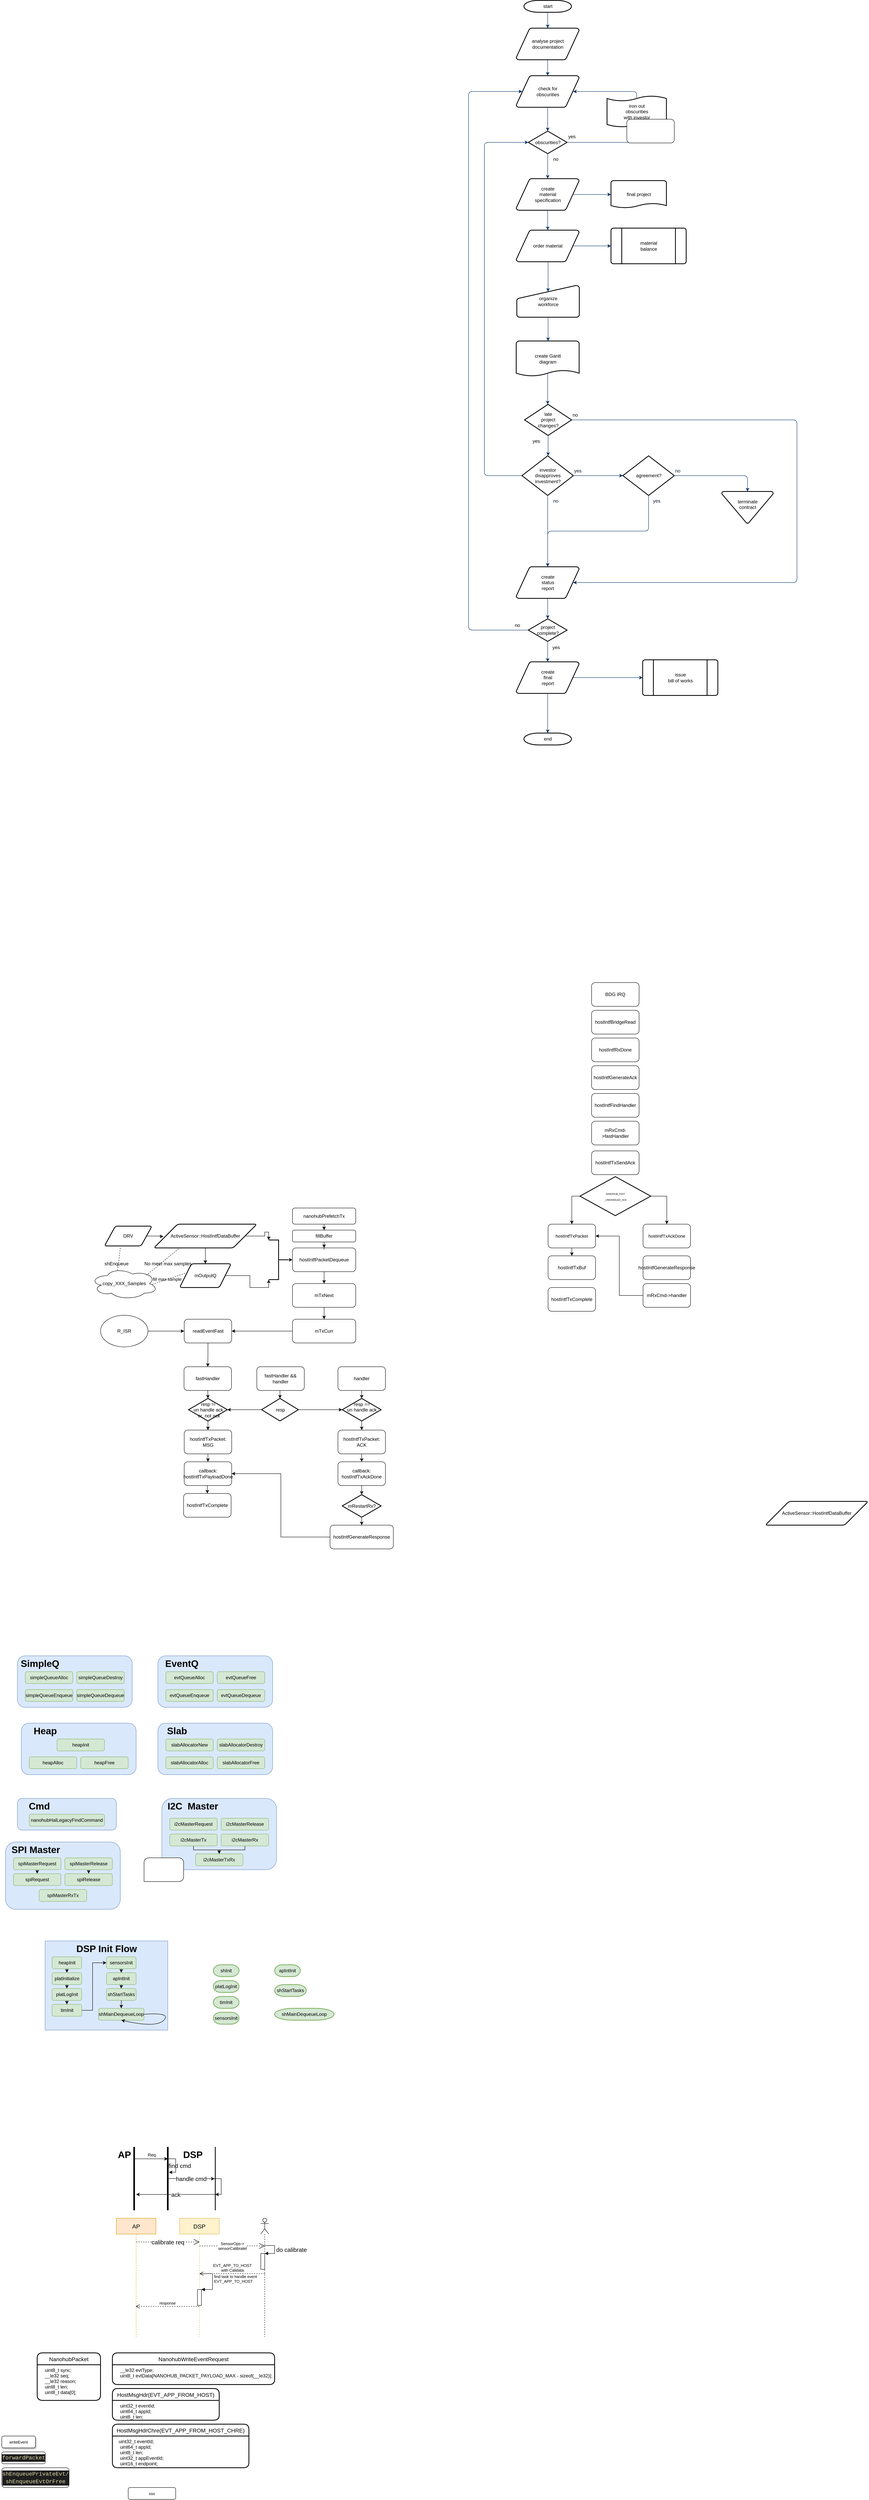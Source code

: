 <mxfile version="20.0.3" type="github">
  <diagram id="6a731a19-8d31-9384-78a2-239565b7b9f0" name="Page-1">
    <mxGraphModel dx="2058" dy="476" grid="1" gridSize="10" guides="1" tooltips="1" connect="1" arrows="1" fold="1" page="1" pageScale="1" pageWidth="1169" pageHeight="827" background="none" math="0" shadow="0">
      <root>
        <mxCell id="0" />
        <mxCell id="1" parent="0" />
        <mxCell id="2" value="start" style="shape=mxgraph.flowchart.terminator;strokeWidth=2;gradientColor=none;gradientDirection=north;fontStyle=0;html=1;" parent="1" vertex="1">
          <mxGeometry x="260" y="60" width="120" height="30" as="geometry" />
        </mxCell>
        <mxCell id="3" value="analyse project&#xa; documentation" style="shape=mxgraph.flowchart.data;strokeWidth=2;gradientColor=none;gradientDirection=north;fontStyle=0;html=1;" parent="1" vertex="1">
          <mxGeometry x="240.5" y="130" width="159" height="80" as="geometry" />
        </mxCell>
        <mxCell id="4" value="create&#xa;material&#xa;specification" style="shape=mxgraph.flowchart.data;strokeWidth=2;gradientColor=none;gradientDirection=north;fontStyle=0;html=1;" parent="1" vertex="1">
          <mxGeometry x="240.5" y="510" width="159" height="80" as="geometry" />
        </mxCell>
        <mxCell id="5" value="check for&#xa;obscurities" style="shape=mxgraph.flowchart.data;strokeWidth=2;gradientColor=none;gradientDirection=north;fontStyle=0;html=1;" parent="1" vertex="1">
          <mxGeometry x="240.5" y="250" width="159" height="80" as="geometry" />
        </mxCell>
        <mxCell id="6" value="obscurities?" style="shape=mxgraph.flowchart.decision;strokeWidth=2;gradientColor=none;gradientDirection=north;fontStyle=0;html=1;" parent="1" vertex="1">
          <mxGeometry x="271" y="390" width="98" height="57" as="geometry" />
        </mxCell>
        <mxCell id="7" style="fontStyle=1;strokeColor=#003366;strokeWidth=1;html=1;" parent="1" source="2" target="3" edge="1">
          <mxGeometry relative="1" as="geometry" />
        </mxCell>
        <mxCell id="8" style="fontStyle=1;strokeColor=#003366;strokeWidth=1;html=1;" parent="1" source="3" target="5" edge="1">
          <mxGeometry relative="1" as="geometry" />
        </mxCell>
        <mxCell id="9" style="entryX=0.5;entryY=0;entryPerimeter=0;fontStyle=1;strokeColor=#003366;strokeWidth=1;html=1;" parent="1" source="5" target="6" edge="1">
          <mxGeometry relative="1" as="geometry" />
        </mxCell>
        <mxCell id="10" value="" style="edgeStyle=elbowEdgeStyle;elbow=horizontal;entryX=0.5;entryY=0.91;entryPerimeter=0;exitX=1;exitY=0.5;exitPerimeter=0;fontStyle=1;strokeColor=#003366;strokeWidth=1;html=1;" parent="1" source="6" target="51" edge="1">
          <mxGeometry x="381" y="28.5" width="100" height="100" as="geometry">
            <mxPoint x="750" y="447" as="sourcePoint" />
            <mxPoint x="765.395" y="318.5" as="targetPoint" />
            <Array as="points">
              <mxPoint x="545" y="400" />
            </Array>
          </mxGeometry>
        </mxCell>
        <mxCell id="11" value="yes" style="text;fontStyle=0;html=1;strokeColor=none;gradientColor=none;fillColor=none;strokeWidth=2;" parent="1" vertex="1">
          <mxGeometry x="370" y="390" width="40" height="26" as="geometry" />
        </mxCell>
        <mxCell id="12" value="" style="edgeStyle=elbowEdgeStyle;elbow=horizontal;fontColor=#001933;fontStyle=1;strokeColor=#003366;strokeWidth=1;html=1;" parent="1" source="6" target="4" edge="1">
          <mxGeometry width="100" height="100" as="geometry">
            <mxPoint y="100" as="sourcePoint" />
            <mxPoint x="100" as="targetPoint" />
          </mxGeometry>
        </mxCell>
        <mxCell id="13" value="order material" style="shape=mxgraph.flowchart.data;strokeWidth=2;gradientColor=none;gradientDirection=north;fontStyle=0;html=1;" parent="1" vertex="1">
          <mxGeometry x="240.5" y="640" width="159" height="80" as="geometry" />
        </mxCell>
        <mxCell id="14" value="no" style="text;fontStyle=0;html=1;strokeColor=none;gradientColor=none;fillColor=none;strokeWidth=2;align=center;" parent="1" vertex="1">
          <mxGeometry x="320" y="447" width="40" height="26" as="geometry" />
        </mxCell>
        <mxCell id="15" value="final project" style="shape=mxgraph.flowchart.document;strokeWidth=2;gradientColor=none;gradientDirection=north;fontStyle=0;html=1;" parent="1" vertex="1">
          <mxGeometry x="480" y="515" width="140" height="70" as="geometry" />
        </mxCell>
        <mxCell id="16" value="" style="edgeStyle=elbowEdgeStyle;elbow=horizontal;exitX=0.905;exitY=0.5;exitPerimeter=0;fontStyle=1;strokeColor=#003366;strokeWidth=1;html=1;" parent="1" source="4" target="15" edge="1">
          <mxGeometry width="100" height="100" as="geometry">
            <mxPoint y="100" as="sourcePoint" />
            <mxPoint x="100" as="targetPoint" />
          </mxGeometry>
        </mxCell>
        <mxCell id="17" value="" style="edgeStyle=elbowEdgeStyle;elbow=horizontal;fontStyle=1;strokeColor=#003366;strokeWidth=1;html=1;" parent="1" source="4" target="13" edge="1">
          <mxGeometry width="100" height="100" as="geometry">
            <mxPoint y="100" as="sourcePoint" />
            <mxPoint x="100" as="targetPoint" />
          </mxGeometry>
        </mxCell>
        <mxCell id="18" value="material&#xa;balance" style="shape=mxgraph.flowchart.predefined_process;strokeWidth=2;gradientColor=none;gradientDirection=north;fontStyle=0;html=1;" parent="1" vertex="1">
          <mxGeometry x="480" y="635" width="190" height="90" as="geometry" />
        </mxCell>
        <mxCell id="19" value="" style="edgeStyle=elbowEdgeStyle;elbow=horizontal;exitX=0.905;exitY=0.5;exitPerimeter=0;fontStyle=1;strokeColor=#003366;strokeWidth=1;html=1;" parent="1" source="13" target="18" edge="1">
          <mxGeometry width="100" height="100" as="geometry">
            <mxPoint y="100" as="sourcePoint" />
            <mxPoint x="100" as="targetPoint" />
          </mxGeometry>
        </mxCell>
        <mxCell id="20" value="organize &#xa;workforce" style="shape=mxgraph.flowchart.manual_input;strokeWidth=2;gradientColor=none;gradientDirection=north;fontStyle=0;html=1;" parent="1" vertex="1">
          <mxGeometry x="242" y="780" width="158" height="80" as="geometry" />
        </mxCell>
        <mxCell id="21" value="" style="edgeStyle=elbowEdgeStyle;elbow=horizontal;entryX=0.5;entryY=0.195;entryPerimeter=0;fontStyle=1;strokeColor=#003366;strokeWidth=1;html=1;" parent="1" source="13" target="20" edge="1">
          <mxGeometry width="100" height="100" as="geometry">
            <mxPoint y="100" as="sourcePoint" />
            <mxPoint x="100" as="targetPoint" />
          </mxGeometry>
        </mxCell>
        <mxCell id="22" value="create Gantt&#xa;diagram" style="shape=mxgraph.flowchart.document;strokeWidth=2;gradientColor=none;gradientDirection=north;fontStyle=0;html=1;" parent="1" vertex="1">
          <mxGeometry x="240.5" y="920" width="159" height="90" as="geometry" />
        </mxCell>
        <mxCell id="23" value="" style="edgeStyle=elbowEdgeStyle;elbow=horizontal;exitX=0.5;exitY=1;exitPerimeter=0;fontStyle=1;strokeColor=#003366;strokeWidth=1;html=1;" parent="1" source="20" target="22" edge="1">
          <mxGeometry width="100" height="100" as="geometry">
            <mxPoint y="100" as="sourcePoint" />
            <mxPoint x="100" as="targetPoint" />
          </mxGeometry>
        </mxCell>
        <mxCell id="24" value="late&#xa;project&#xa;changes?" style="shape=mxgraph.flowchart.decision;strokeWidth=2;gradientColor=none;gradientDirection=north;fontStyle=0;html=1;" parent="1" vertex="1">
          <mxGeometry x="261.5" y="1080" width="119" height="78.5" as="geometry" />
        </mxCell>
        <mxCell id="25" value="" style="edgeStyle=elbowEdgeStyle;elbow=horizontal;exitX=0.5;exitY=0.9;exitPerimeter=0;fontStyle=1;strokeColor=#003366;strokeWidth=1;html=1;" parent="1" source="22" target="24" edge="1">
          <mxGeometry width="100" height="100" as="geometry">
            <mxPoint y="100" as="sourcePoint" />
            <mxPoint x="100" as="targetPoint" />
          </mxGeometry>
        </mxCell>
        <mxCell id="26" value="" style="edgeStyle=elbowEdgeStyle;elbow=horizontal;exitX=0;exitY=0.5;exitPerimeter=0;entryX=0;entryY=0.5;entryPerimeter=0;fontStyle=1;strokeColor=#003366;strokeWidth=1;html=1;" parent="1" source="28" target="6" edge="1">
          <mxGeometry width="100" height="100" as="geometry">
            <mxPoint y="100" as="sourcePoint" />
            <mxPoint x="100" as="targetPoint" />
            <Array as="points">
              <mxPoint x="160" y="850" />
            </Array>
          </mxGeometry>
        </mxCell>
        <mxCell id="27" value="yes" style="text;fontStyle=0;html=1;strokeColor=none;gradientColor=none;fillColor=none;strokeWidth=2;" parent="1" vertex="1">
          <mxGeometry x="280" y="1158.5" width="40" height="26" as="geometry" />
        </mxCell>
        <mxCell id="28" value="investor&#xa;disapproves&#xa; investment?" style="shape=mxgraph.flowchart.decision;strokeWidth=2;gradientColor=none;gradientDirection=north;fontStyle=0;html=1;" parent="1" vertex="1">
          <mxGeometry x="255" y="1210" width="130" height="100" as="geometry" />
        </mxCell>
        <mxCell id="29" value="agreement?" style="shape=mxgraph.flowchart.decision;strokeWidth=2;gradientColor=none;gradientDirection=north;fontStyle=0;html=1;" parent="1" vertex="1">
          <mxGeometry x="510" y="1210" width="130" height="100" as="geometry" />
        </mxCell>
        <mxCell id="30" value="" style="edgeStyle=elbowEdgeStyle;elbow=horizontal;exitX=0.5;exitY=1;exitPerimeter=0;fontStyle=1;strokeColor=#003366;strokeWidth=1;html=1;" parent="1" source="24" target="28" edge="1">
          <mxGeometry width="100" height="100" as="geometry">
            <mxPoint y="100" as="sourcePoint" />
            <mxPoint x="100" as="targetPoint" />
          </mxGeometry>
        </mxCell>
        <mxCell id="31" value="" style="edgeStyle=elbowEdgeStyle;elbow=horizontal;exitX=1;exitY=0.5;exitPerimeter=0;entryX=0;entryY=0.5;entryPerimeter=0;fontStyle=1;strokeColor=#003366;strokeWidth=1;html=1;" parent="1" source="28" target="29" edge="1">
          <mxGeometry width="100" height="100" as="geometry">
            <mxPoint y="100" as="sourcePoint" />
            <mxPoint x="100" as="targetPoint" />
          </mxGeometry>
        </mxCell>
        <mxCell id="32" value="terminate&#xa;contract&#xa;" style="shape=mxgraph.flowchart.merge_or_storage;strokeWidth=2;gradientColor=none;gradientDirection=north;fontStyle=0;html=1;" parent="1" vertex="1">
          <mxGeometry x="760" y="1300" width="130" height="80.5" as="geometry" />
        </mxCell>
        <mxCell id="33" value="" style="edgeStyle=elbowEdgeStyle;elbow=vertical;exitX=1;exitY=0.5;exitPerimeter=0;entryX=0.5;entryY=0;entryPerimeter=0;fontStyle=1;strokeColor=#003366;strokeWidth=1;html=1;" parent="1" source="29" target="32" edge="1">
          <mxGeometry width="100" height="100" as="geometry">
            <mxPoint y="100" as="sourcePoint" />
            <mxPoint x="100" as="targetPoint" />
            <Array as="points">
              <mxPoint x="740" y="1260" />
            </Array>
          </mxGeometry>
        </mxCell>
        <mxCell id="34" value="create&#xa;status&#xa;report" style="shape=mxgraph.flowchart.data;strokeWidth=2;gradientColor=none;gradientDirection=north;fontStyle=0;html=1;" parent="1" vertex="1">
          <mxGeometry x="240.5" y="1490" width="159" height="80" as="geometry" />
        </mxCell>
        <mxCell id="35" value="" style="edgeStyle=elbowEdgeStyle;elbow=vertical;exitX=0.5;exitY=1;exitPerimeter=0;fontColor=#001933;fontStyle=1;strokeColor=#003366;strokeWidth=1;html=1;" parent="1" source="28" target="34" edge="1">
          <mxGeometry width="100" height="100" as="geometry">
            <mxPoint y="100" as="sourcePoint" />
            <mxPoint x="100" as="targetPoint" />
          </mxGeometry>
        </mxCell>
        <mxCell id="36" value="" style="edgeStyle=elbowEdgeStyle;elbow=vertical;exitX=0.5;exitY=1;exitPerimeter=0;entryX=0.5;entryY=0;entryPerimeter=0;fontStyle=1;strokeColor=#003366;strokeWidth=1;html=1;" parent="1" source="29" target="34" edge="1">
          <mxGeometry width="100" height="100" as="geometry">
            <mxPoint y="100" as="sourcePoint" />
            <mxPoint x="100" as="targetPoint" />
          </mxGeometry>
        </mxCell>
        <mxCell id="37" value="project&#xa;complete?" style="shape=mxgraph.flowchart.decision;strokeWidth=2;gradientColor=none;gradientDirection=north;fontStyle=0;html=1;" parent="1" vertex="1">
          <mxGeometry x="271" y="1621.5" width="98" height="57" as="geometry" />
        </mxCell>
        <mxCell id="38" value="create&#xa;final&#xa;report" style="shape=mxgraph.flowchart.data;strokeWidth=2;gradientColor=none;gradientDirection=north;fontStyle=0;html=1;" parent="1" vertex="1">
          <mxGeometry x="240.5" y="1730" width="159" height="80" as="geometry" />
        </mxCell>
        <mxCell id="39" value="issue&#xa;bill of works" style="shape=mxgraph.flowchart.predefined_process;strokeWidth=2;gradientColor=none;gradientDirection=north;fontStyle=0;html=1;" parent="1" vertex="1">
          <mxGeometry x="560" y="1725" width="190" height="90" as="geometry" />
        </mxCell>
        <mxCell id="40" value="end" style="shape=mxgraph.flowchart.terminator;strokeWidth=2;gradientColor=none;gradientDirection=north;fontStyle=0;html=1;" parent="1" vertex="1">
          <mxGeometry x="260" y="1910" width="120" height="30" as="geometry" />
        </mxCell>
        <mxCell id="41" value="" style="edgeStyle=elbowEdgeStyle;elbow=vertical;exitX=0.5;exitY=1;exitPerimeter=0;entryX=0.5;entryY=0;entryPerimeter=0;fontStyle=1;strokeColor=#003366;strokeWidth=1;html=1;" parent="1" source="34" target="37" edge="1">
          <mxGeometry width="100" height="100" as="geometry">
            <mxPoint y="100" as="sourcePoint" />
            <mxPoint x="100" as="targetPoint" />
          </mxGeometry>
        </mxCell>
        <mxCell id="42" value="" style="edgeStyle=elbowEdgeStyle;elbow=vertical;exitX=0.5;exitY=1;exitPerimeter=0;entryX=0.5;entryY=0;entryPerimeter=0;fontStyle=1;strokeColor=#003366;strokeWidth=1;html=1;" parent="1" source="37" target="38" edge="1">
          <mxGeometry width="100" height="100" as="geometry">
            <mxPoint y="100" as="sourcePoint" />
            <mxPoint x="100" as="targetPoint" />
          </mxGeometry>
        </mxCell>
        <mxCell id="43" value="" style="edgeStyle=elbowEdgeStyle;elbow=vertical;exitX=0.5;exitY=1;exitPerimeter=0;entryX=0.5;entryY=0;entryPerimeter=0;fontStyle=1;strokeColor=#003366;strokeWidth=1;html=1;" parent="1" source="38" target="40" edge="1">
          <mxGeometry width="100" height="100" as="geometry">
            <mxPoint y="100" as="sourcePoint" />
            <mxPoint x="100" as="targetPoint" />
          </mxGeometry>
        </mxCell>
        <mxCell id="44" value="" style="edgeStyle=elbowEdgeStyle;elbow=vertical;exitX=0.905;exitY=0.5;exitPerimeter=0;entryX=0;entryY=0.5;entryPerimeter=0;fontStyle=1;strokeColor=#003366;strokeWidth=1;html=1;" parent="1" source="38" target="39" edge="1">
          <mxGeometry width="100" height="100" as="geometry">
            <mxPoint y="100" as="sourcePoint" />
            <mxPoint x="100" as="targetPoint" />
          </mxGeometry>
        </mxCell>
        <mxCell id="45" value="" style="edgeStyle=elbowEdgeStyle;elbow=horizontal;exitX=1;exitY=0.5;exitPerimeter=0;entryX=0.905;entryY=0.5;entryPerimeter=0;fontStyle=1;strokeColor=#003366;strokeWidth=1;html=1;" parent="1" source="24" target="34" edge="1">
          <mxGeometry width="100" height="100" as="geometry">
            <mxPoint y="100" as="sourcePoint" />
            <mxPoint x="100" as="targetPoint" />
            <Array as="points">
              <mxPoint x="950" y="1320" />
            </Array>
          </mxGeometry>
        </mxCell>
        <mxCell id="46" value="no" style="text;fontStyle=0;html=1;strokeColor=none;gradientColor=none;fillColor=none;strokeWidth=2;" parent="1" vertex="1">
          <mxGeometry x="380.5" y="1093.25" width="40" height="26" as="geometry" />
        </mxCell>
        <mxCell id="47" value="yes" style="text;fontColor=#001933;fontStyle=0;html=1;strokeColor=none;gradientColor=none;fillColor=none;strokeWidth=2;" parent="1" vertex="1">
          <mxGeometry x="385" y="1234" width="40" height="26" as="geometry" />
        </mxCell>
        <mxCell id="48" value="no" style="text;fontColor=#001933;fontStyle=0;html=1;strokeColor=none;gradientColor=none;fillColor=none;strokeWidth=2;align=center;" parent="1" vertex="1">
          <mxGeometry x="320" y="1310" width="40" height="26" as="geometry" />
        </mxCell>
        <mxCell id="49" value="yes" style="text;fontColor=#001933;fontStyle=0;html=1;strokeColor=none;gradientColor=none;fillColor=none;strokeWidth=2;align=center;" parent="1" vertex="1">
          <mxGeometry x="575" y="1310" width="40" height="26" as="geometry" />
        </mxCell>
        <mxCell id="50" value="no" style="text;fontColor=#001933;fontStyle=0;html=1;strokeColor=none;gradientColor=none;fillColor=none;strokeWidth=2;" parent="1" vertex="1">
          <mxGeometry x="640" y="1234" width="40" height="26" as="geometry" />
        </mxCell>
        <mxCell id="51" value="iron out&#xa;obscurities &#xa;with investor" style="shape=mxgraph.flowchart.paper_tape;strokeWidth=2;gradientColor=none;gradientDirection=north;fontStyle=0;html=1;" parent="1" vertex="1">
          <mxGeometry x="470" y="300" width="150" height="81" as="geometry" />
        </mxCell>
        <mxCell id="52" value="" style="edgeStyle=elbowEdgeStyle;elbow=horizontal;exitX=0.5;exitY=0.09;exitPerimeter=0;entryX=0.905;entryY=0.5;entryPerimeter=0;fontStyle=1;strokeColor=#003366;strokeWidth=1;html=1;" parent="1" source="51" target="5" edge="1">
          <mxGeometry width="100" height="100" as="geometry">
            <mxPoint y="100" as="sourcePoint" />
            <mxPoint x="100" as="targetPoint" />
            <Array as="points">
              <mxPoint x="545" y="300" />
            </Array>
          </mxGeometry>
        </mxCell>
        <mxCell id="53" value="yes" style="text;fontStyle=0;html=1;strokeColor=none;gradientColor=none;fillColor=none;strokeWidth=2;align=center;" parent="1" vertex="1">
          <mxGeometry x="321" y="1680" width="40" height="26" as="geometry" />
        </mxCell>
        <mxCell id="54" value="" style="edgeStyle=elbowEdgeStyle;elbow=horizontal;exitX=0;exitY=0.5;exitPerimeter=0;entryX=0.095;entryY=0.5;entryPerimeter=0;fontStyle=1;strokeColor=#003366;strokeWidth=1;html=1;" parent="1" source="37" target="5" edge="1">
          <mxGeometry width="100" height="100" as="geometry">
            <mxPoint y="100" as="sourcePoint" />
            <mxPoint x="100" as="targetPoint" />
            <Array as="points">
              <mxPoint x="120" y="970" />
            </Array>
          </mxGeometry>
        </mxCell>
        <mxCell id="55" value="no" style="text;fontStyle=0;html=1;strokeColor=none;gradientColor=none;fillColor=none;strokeWidth=2;" parent="1" vertex="1">
          <mxGeometry x="235" y="1624" width="40" height="26" as="geometry" />
        </mxCell>
        <mxCell id="T3vnycwtbMoYDpABDEtK-55" value="" style="rounded=1;whiteSpace=wrap;html=1;" parent="1" vertex="1">
          <mxGeometry x="520" y="360" width="120" height="60" as="geometry" />
        </mxCell>
        <mxCell id="T3vnycwtbMoYDpABDEtK-92" value="BDG IRQ" style="rounded=1;whiteSpace=wrap;html=1;" parent="1" vertex="1">
          <mxGeometry x="431" y="2540" width="120" height="60" as="geometry" />
        </mxCell>
        <mxCell id="T3vnycwtbMoYDpABDEtK-93" value="hostIntfBridgeRead" style="rounded=1;whiteSpace=wrap;html=1;" parent="1" vertex="1">
          <mxGeometry x="431" y="2610" width="120" height="60" as="geometry" />
        </mxCell>
        <mxCell id="T3vnycwtbMoYDpABDEtK-94" value="hostIntfRxDone" style="rounded=1;whiteSpace=wrap;html=1;" parent="1" vertex="1">
          <mxGeometry x="431" y="2680" width="120" height="60" as="geometry" />
        </mxCell>
        <mxCell id="T3vnycwtbMoYDpABDEtK-95" value="hostIntfGenerateAck" style="rounded=1;whiteSpace=wrap;html=1;" parent="1" vertex="1">
          <mxGeometry x="431" y="2750" width="120" height="60" as="geometry" />
        </mxCell>
        <mxCell id="T3vnycwtbMoYDpABDEtK-96" value="hostIntfFindHandler" style="rounded=1;whiteSpace=wrap;html=1;" parent="1" vertex="1">
          <mxGeometry x="431" y="2820" width="120" height="60" as="geometry" />
        </mxCell>
        <mxCell id="T3vnycwtbMoYDpABDEtK-97" value="mRxCmd-&amp;gt;fastHandler" style="rounded=1;whiteSpace=wrap;html=1;" parent="1" vertex="1">
          <mxGeometry x="431" y="2890" width="120" height="60" as="geometry" />
        </mxCell>
        <mxCell id="T3vnycwtbMoYDpABDEtK-98" value="hostIntfTxSendAck" style="rounded=1;whiteSpace=wrap;html=1;" parent="1" vertex="1">
          <mxGeometry x="431" y="2965" width="120" height="60" as="geometry" />
        </mxCell>
        <mxCell id="T3vnycwtbMoYDpABDEtK-99" style="edgeStyle=orthogonalEdgeStyle;rounded=0;orthogonalLoop=1;jettySize=auto;html=1;exitX=0.5;exitY=1;exitDx=0;exitDy=0;entryX=0.5;entryY=0;entryDx=0;entryDy=0;" parent="1" source="T3vnycwtbMoYDpABDEtK-100" target="T3vnycwtbMoYDpABDEtK-101" edge="1">
          <mxGeometry relative="1" as="geometry" />
        </mxCell>
        <mxCell id="T3vnycwtbMoYDpABDEtK-100" value="&lt;font style=&quot;font-size: 11px&quot;&gt;hostIntfTxPacket&lt;/font&gt;" style="rounded=1;whiteSpace=wrap;html=1;" parent="1" vertex="1">
          <mxGeometry x="321" y="3150" width="120" height="60" as="geometry" />
        </mxCell>
        <mxCell id="T3vnycwtbMoYDpABDEtK-101" value="hostIntfTxBuf" style="rounded=1;whiteSpace=wrap;html=1;" parent="1" vertex="1">
          <mxGeometry x="321" y="3230" width="120" height="60" as="geometry" />
        </mxCell>
        <mxCell id="T3vnycwtbMoYDpABDEtK-102" style="edgeStyle=orthogonalEdgeStyle;rounded=0;orthogonalLoop=1;jettySize=auto;html=1;exitX=0;exitY=0.5;exitDx=0;exitDy=0;exitPerimeter=0;" parent="1" source="T3vnycwtbMoYDpABDEtK-104" target="T3vnycwtbMoYDpABDEtK-100" edge="1">
          <mxGeometry relative="1" as="geometry" />
        </mxCell>
        <mxCell id="T3vnycwtbMoYDpABDEtK-103" style="edgeStyle=orthogonalEdgeStyle;rounded=0;orthogonalLoop=1;jettySize=auto;html=1;exitX=1;exitY=0.5;exitDx=0;exitDy=0;exitPerimeter=0;entryX=0.5;entryY=0;entryDx=0;entryDy=0;" parent="1" source="T3vnycwtbMoYDpABDEtK-104" target="T3vnycwtbMoYDpABDEtK-105" edge="1">
          <mxGeometry relative="1" as="geometry" />
        </mxCell>
        <mxCell id="T3vnycwtbMoYDpABDEtK-104" value="&lt;font style=&quot;font-size: 6px&quot;&gt;NANOHUB_FAST&lt;br style=&quot;font-size: 6px&quot;&gt;_UNHANDLED_ACK&lt;/font&gt;" style="shape=mxgraph.flowchart.decision;strokeWidth=2;gradientColor=none;gradientDirection=north;fontStyle=0;html=1;" parent="1" vertex="1">
          <mxGeometry x="401.5" y="3030" width="179" height="98.5" as="geometry" />
        </mxCell>
        <mxCell id="T3vnycwtbMoYDpABDEtK-105" value="&lt;font style=&quot;font-size: 11px&quot;&gt;hostIntfTxAckDone&lt;/font&gt;" style="rounded=1;whiteSpace=wrap;html=1;" parent="1" vertex="1">
          <mxGeometry x="561" y="3150" width="120" height="60" as="geometry" />
        </mxCell>
        <mxCell id="T3vnycwtbMoYDpABDEtK-106" value="hostIntfGenerateResponse" style="rounded=1;whiteSpace=wrap;html=1;" parent="1" vertex="1">
          <mxGeometry x="561" y="3230" width="120" height="60" as="geometry" />
        </mxCell>
        <mxCell id="T3vnycwtbMoYDpABDEtK-107" style="edgeStyle=orthogonalEdgeStyle;rounded=0;orthogonalLoop=1;jettySize=auto;html=1;entryX=1;entryY=0.5;entryDx=0;entryDy=0;" parent="1" source="T3vnycwtbMoYDpABDEtK-108" target="T3vnycwtbMoYDpABDEtK-100" edge="1">
          <mxGeometry relative="1" as="geometry" />
        </mxCell>
        <mxCell id="T3vnycwtbMoYDpABDEtK-108" value="mRxCmd-&amp;gt;handler" style="rounded=1;whiteSpace=wrap;html=1;" parent="1" vertex="1">
          <mxGeometry x="561" y="3300" width="120" height="60" as="geometry" />
        </mxCell>
        <mxCell id="T3vnycwtbMoYDpABDEtK-109" value="hostIntfTxComplete" style="rounded=1;whiteSpace=wrap;html=1;" parent="1" vertex="1">
          <mxGeometry x="321" y="3310" width="120" height="60" as="geometry" />
        </mxCell>
        <mxCell id="T3vnycwtbMoYDpABDEtK-126" style="edgeStyle=orthogonalEdgeStyle;rounded=0;orthogonalLoop=1;jettySize=auto;html=1;exitX=0.5;exitY=1;exitDx=0;exitDy=0;entryX=0.5;entryY=0;entryDx=0;entryDy=0;entryPerimeter=0;" parent="1" source="T3vnycwtbMoYDpABDEtK-110" target="T3vnycwtbMoYDpABDEtK-115" edge="1">
          <mxGeometry relative="1" as="geometry" />
        </mxCell>
        <mxCell id="T3vnycwtbMoYDpABDEtK-110" value="fastHandler" style="rounded=1;whiteSpace=wrap;html=1;" parent="1" vertex="1">
          <mxGeometry x="-599" y="3510" width="120" height="60" as="geometry" />
        </mxCell>
        <mxCell id="T3vnycwtbMoYDpABDEtK-137" style="edgeStyle=orthogonalEdgeStyle;rounded=0;orthogonalLoop=1;jettySize=auto;html=1;exitX=0.5;exitY=1;exitDx=0;exitDy=0;entryX=0.5;entryY=0;entryDx=0;entryDy=0;entryPerimeter=0;" parent="1" source="T3vnycwtbMoYDpABDEtK-111" target="T3vnycwtbMoYDpABDEtK-135" edge="1">
          <mxGeometry relative="1" as="geometry" />
        </mxCell>
        <mxCell id="T3vnycwtbMoYDpABDEtK-111" value="fastHandler &amp;amp;&amp;amp; handler" style="rounded=1;whiteSpace=wrap;html=1;" parent="1" vertex="1">
          <mxGeometry x="-415" y="3510" width="120" height="60" as="geometry" />
        </mxCell>
        <mxCell id="T3vnycwtbMoYDpABDEtK-130" style="edgeStyle=orthogonalEdgeStyle;rounded=0;orthogonalLoop=1;jettySize=auto;html=1;exitX=0.5;exitY=1;exitDx=0;exitDy=0;entryX=0.5;entryY=0;entryDx=0;entryDy=0;entryPerimeter=0;" parent="1" source="T3vnycwtbMoYDpABDEtK-112" target="T3vnycwtbMoYDpABDEtK-118" edge="1">
          <mxGeometry relative="1" as="geometry" />
        </mxCell>
        <mxCell id="T3vnycwtbMoYDpABDEtK-112" value="handler" style="rounded=1;whiteSpace=wrap;html=1;" parent="1" vertex="1">
          <mxGeometry x="-210" y="3510" width="120" height="60" as="geometry" />
        </mxCell>
        <mxCell id="T3vnycwtbMoYDpABDEtK-128" style="edgeStyle=orthogonalEdgeStyle;rounded=0;orthogonalLoop=1;jettySize=auto;html=1;exitX=0.5;exitY=1;exitDx=0;exitDy=0;entryX=0.5;entryY=0;entryDx=0;entryDy=0;" parent="1" source="T3vnycwtbMoYDpABDEtK-113" target="T3vnycwtbMoYDpABDEtK-116" edge="1">
          <mxGeometry relative="1" as="geometry" />
        </mxCell>
        <mxCell id="T3vnycwtbMoYDpABDEtK-113" value="hostIntfTxPacket:&lt;br&gt;MSG" style="rounded=1;whiteSpace=wrap;html=1;" parent="1" vertex="1">
          <mxGeometry x="-598.5" y="3670" width="120" height="60" as="geometry" />
        </mxCell>
        <mxCell id="T3vnycwtbMoYDpABDEtK-127" style="edgeStyle=orthogonalEdgeStyle;rounded=0;orthogonalLoop=1;jettySize=auto;html=1;exitX=0.5;exitY=1;exitDx=0;exitDy=0;exitPerimeter=0;entryX=0.5;entryY=0;entryDx=0;entryDy=0;" parent="1" source="T3vnycwtbMoYDpABDEtK-115" target="T3vnycwtbMoYDpABDEtK-113" edge="1">
          <mxGeometry relative="1" as="geometry" />
        </mxCell>
        <mxCell id="T3vnycwtbMoYDpABDEtK-115" value="resp != &lt;br&gt;un handle ack&lt;br&gt;&amp;nbsp;or&amp;nbsp; not ack" style="shape=mxgraph.flowchart.decision;strokeWidth=2;gradientColor=none;gradientDirection=north;fontStyle=0;html=1;" parent="1" vertex="1">
          <mxGeometry x="-587.5" y="3590" width="98" height="57" as="geometry" />
        </mxCell>
        <mxCell id="T3vnycwtbMoYDpABDEtK-129" style="edgeStyle=orthogonalEdgeStyle;rounded=0;orthogonalLoop=1;jettySize=auto;html=1;exitX=0.5;exitY=1;exitDx=0;exitDy=0;entryX=0.5;entryY=0;entryDx=0;entryDy=0;" parent="1" source="T3vnycwtbMoYDpABDEtK-116" target="T3vnycwtbMoYDpABDEtK-117" edge="1">
          <mxGeometry relative="1" as="geometry" />
        </mxCell>
        <mxCell id="T3vnycwtbMoYDpABDEtK-116" value="callback:&lt;br&gt;hostIntfTxPayloadDone" style="rounded=1;whiteSpace=wrap;html=1;" parent="1" vertex="1">
          <mxGeometry x="-598.5" y="3750" width="120" height="60" as="geometry" />
        </mxCell>
        <mxCell id="T3vnycwtbMoYDpABDEtK-117" value="hostIntfTxComplete" style="rounded=1;whiteSpace=wrap;html=1;" parent="1" vertex="1">
          <mxGeometry x="-600" y="3830" width="120" height="60" as="geometry" />
        </mxCell>
        <mxCell id="T3vnycwtbMoYDpABDEtK-131" style="edgeStyle=orthogonalEdgeStyle;rounded=0;orthogonalLoop=1;jettySize=auto;html=1;exitX=0.5;exitY=1;exitDx=0;exitDy=0;exitPerimeter=0;entryX=0.5;entryY=0;entryDx=0;entryDy=0;" parent="1" source="T3vnycwtbMoYDpABDEtK-118" target="T3vnycwtbMoYDpABDEtK-119" edge="1">
          <mxGeometry relative="1" as="geometry" />
        </mxCell>
        <mxCell id="T3vnycwtbMoYDpABDEtK-118" value="resp == &lt;br&gt;un handle ack&lt;br&gt;&amp;nbsp;" style="shape=mxgraph.flowchart.decision;strokeWidth=2;gradientColor=none;gradientDirection=north;fontStyle=0;html=1;" parent="1" vertex="1">
          <mxGeometry x="-199" y="3590" width="98" height="57" as="geometry" />
        </mxCell>
        <mxCell id="T3vnycwtbMoYDpABDEtK-132" style="edgeStyle=orthogonalEdgeStyle;rounded=0;orthogonalLoop=1;jettySize=auto;html=1;exitX=0.5;exitY=1;exitDx=0;exitDy=0;entryX=0.5;entryY=0;entryDx=0;entryDy=0;" parent="1" source="T3vnycwtbMoYDpABDEtK-119" target="T3vnycwtbMoYDpABDEtK-120" edge="1">
          <mxGeometry relative="1" as="geometry" />
        </mxCell>
        <mxCell id="T3vnycwtbMoYDpABDEtK-119" value="hostIntfTxPacket:&lt;br&gt;ACK" style="rounded=1;whiteSpace=wrap;html=1;" parent="1" vertex="1">
          <mxGeometry x="-210" y="3670" width="120" height="60" as="geometry" />
        </mxCell>
        <mxCell id="T3vnycwtbMoYDpABDEtK-133" style="edgeStyle=orthogonalEdgeStyle;rounded=0;orthogonalLoop=1;jettySize=auto;html=1;exitX=0.5;exitY=1;exitDx=0;exitDy=0;entryX=0.5;entryY=0;entryDx=0;entryDy=0;entryPerimeter=0;" parent="1" source="T3vnycwtbMoYDpABDEtK-120" target="T3vnycwtbMoYDpABDEtK-122" edge="1">
          <mxGeometry relative="1" as="geometry" />
        </mxCell>
        <mxCell id="T3vnycwtbMoYDpABDEtK-120" value="callback:&lt;br&gt;hostIntfTxAckDone" style="rounded=1;whiteSpace=wrap;html=1;" parent="1" vertex="1">
          <mxGeometry x="-210" y="3750" width="120" height="60" as="geometry" />
        </mxCell>
        <mxCell id="T3vnycwtbMoYDpABDEtK-125" style="edgeStyle=orthogonalEdgeStyle;rounded=0;orthogonalLoop=1;jettySize=auto;html=1;entryX=1;entryY=0.5;entryDx=0;entryDy=0;" parent="1" source="T3vnycwtbMoYDpABDEtK-121" target="T3vnycwtbMoYDpABDEtK-116" edge="1">
          <mxGeometry relative="1" as="geometry" />
        </mxCell>
        <mxCell id="T3vnycwtbMoYDpABDEtK-121" value="hostIntfGenerateResponse" style="rounded=1;whiteSpace=wrap;html=1;" parent="1" vertex="1">
          <mxGeometry x="-230" y="3910" width="160" height="60" as="geometry" />
        </mxCell>
        <mxCell id="T3vnycwtbMoYDpABDEtK-124" style="edgeStyle=orthogonalEdgeStyle;rounded=0;orthogonalLoop=1;jettySize=auto;html=1;exitX=0.5;exitY=1;exitDx=0;exitDy=0;exitPerimeter=0;" parent="1" source="T3vnycwtbMoYDpABDEtK-122" target="T3vnycwtbMoYDpABDEtK-121" edge="1">
          <mxGeometry relative="1" as="geometry" />
        </mxCell>
        <mxCell id="T3vnycwtbMoYDpABDEtK-122" value="mRestartRx?" style="shape=mxgraph.flowchart.decision;strokeWidth=2;gradientColor=none;gradientDirection=north;fontStyle=0;html=1;" parent="1" vertex="1">
          <mxGeometry x="-199" y="3833" width="98" height="57" as="geometry" />
        </mxCell>
        <mxCell id="T3vnycwtbMoYDpABDEtK-136" value="" style="edgeStyle=orthogonalEdgeStyle;rounded=0;orthogonalLoop=1;jettySize=auto;html=1;" parent="1" source="T3vnycwtbMoYDpABDEtK-135" target="T3vnycwtbMoYDpABDEtK-115" edge="1">
          <mxGeometry relative="1" as="geometry" />
        </mxCell>
        <mxCell id="T3vnycwtbMoYDpABDEtK-138" style="edgeStyle=orthogonalEdgeStyle;rounded=0;orthogonalLoop=1;jettySize=auto;html=1;" parent="1" source="T3vnycwtbMoYDpABDEtK-135" target="T3vnycwtbMoYDpABDEtK-118" edge="1">
          <mxGeometry relative="1" as="geometry" />
        </mxCell>
        <mxCell id="T3vnycwtbMoYDpABDEtK-135" value="resp" style="shape=mxgraph.flowchart.decision;strokeWidth=2;gradientColor=none;gradientDirection=north;fontStyle=0;html=1;" parent="1" vertex="1">
          <mxGeometry x="-403" y="3590" width="93" height="57" as="geometry" />
        </mxCell>
        <mxCell id="pI9McHAt1SIaVRNVlYuP-62" value="ActiveSensor::HostIntfDataBuffer" style="shape=parallelogram;html=1;strokeWidth=2;perimeter=parallelogramPerimeter;whiteSpace=wrap;rounded=1;arcSize=12;size=0.23;" parent="1" vertex="1">
          <mxGeometry x="870" y="3850" width="260" height="60" as="geometry" />
        </mxCell>
        <mxCell id="pI9McHAt1SIaVRNVlYuP-75" style="edgeStyle=orthogonalEdgeStyle;rounded=0;orthogonalLoop=1;jettySize=auto;html=1;entryX=0.092;entryY=0.517;entryDx=0;entryDy=0;entryPerimeter=0;" parent="1" source="pI9McHAt1SIaVRNVlYuP-76" target="pI9McHAt1SIaVRNVlYuP-79" edge="1">
          <mxGeometry relative="1" as="geometry" />
        </mxCell>
        <mxCell id="pI9McHAt1SIaVRNVlYuP-76" value="DRV" style="shape=parallelogram;html=1;strokeWidth=2;perimeter=parallelogramPerimeter;whiteSpace=wrap;rounded=1;arcSize=12;size=0.23;" parent="1" vertex="1">
          <mxGeometry x="-800" y="3155" width="120" height="50" as="geometry" />
        </mxCell>
        <mxCell id="pI9McHAt1SIaVRNVlYuP-77" style="edgeStyle=orthogonalEdgeStyle;rounded=0;orthogonalLoop=1;jettySize=auto;html=1;entryX=0.5;entryY=0;entryDx=0;entryDy=0;" parent="1" source="pI9McHAt1SIaVRNVlYuP-79" target="pI9McHAt1SIaVRNVlYuP-81" edge="1">
          <mxGeometry relative="1" as="geometry" />
        </mxCell>
        <mxCell id="pI9McHAt1SIaVRNVlYuP-78" style="edgeStyle=orthogonalEdgeStyle;rounded=0;orthogonalLoop=1;jettySize=auto;html=1;entryX=1;entryY=1;entryDx=0;entryDy=0;entryPerimeter=0;" parent="1" source="pI9McHAt1SIaVRNVlYuP-79" target="pI9McHAt1SIaVRNVlYuP-83" edge="1">
          <mxGeometry relative="1" as="geometry" />
        </mxCell>
        <mxCell id="pI9McHAt1SIaVRNVlYuP-79" value="ActiveSensor::HostIntfDataBuffer" style="shape=parallelogram;html=1;strokeWidth=2;perimeter=parallelogramPerimeter;whiteSpace=wrap;rounded=1;arcSize=12;size=0.23;" parent="1" vertex="1">
          <mxGeometry x="-675" y="3150" width="260" height="60" as="geometry" />
        </mxCell>
        <mxCell id="pI9McHAt1SIaVRNVlYuP-80" style="edgeStyle=orthogonalEdgeStyle;rounded=0;orthogonalLoop=1;jettySize=auto;html=1;entryX=1;entryY=0;entryDx=0;entryDy=0;entryPerimeter=0;" parent="1" source="pI9McHAt1SIaVRNVlYuP-81" target="pI9McHAt1SIaVRNVlYuP-83" edge="1">
          <mxGeometry relative="1" as="geometry" />
        </mxCell>
        <mxCell id="pI9McHAt1SIaVRNVlYuP-81" value="mOutputQ" style="shape=parallelogram;html=1;strokeWidth=2;perimeter=parallelogramPerimeter;whiteSpace=wrap;rounded=1;arcSize=12;size=0.23;" parent="1" vertex="1">
          <mxGeometry x="-610" y="3250" width="130" height="60" as="geometry" />
        </mxCell>
        <mxCell id="pI9McHAt1SIaVRNVlYuP-82" style="edgeStyle=orthogonalEdgeStyle;rounded=0;orthogonalLoop=1;jettySize=auto;html=1;entryX=0;entryY=0.5;entryDx=0;entryDy=0;" parent="1" source="pI9McHAt1SIaVRNVlYuP-83" target="pI9McHAt1SIaVRNVlYuP-85" edge="1">
          <mxGeometry relative="1" as="geometry" />
        </mxCell>
        <mxCell id="pI9McHAt1SIaVRNVlYuP-83" value="" style="strokeWidth=2;html=1;shape=mxgraph.flowchart.annotation_2;align=left;labelPosition=right;pointerEvents=1;rotation=-180;" parent="1" vertex="1">
          <mxGeometry x="-385" y="3190" width="50" height="100" as="geometry" />
        </mxCell>
        <mxCell id="pI9McHAt1SIaVRNVlYuP-84" style="edgeStyle=orthogonalEdgeStyle;rounded=0;orthogonalLoop=1;jettySize=auto;html=1;entryX=0.5;entryY=0;entryDx=0;entryDy=0;" parent="1" source="pI9McHAt1SIaVRNVlYuP-85" target="pI9McHAt1SIaVRNVlYuP-88" edge="1">
          <mxGeometry relative="1" as="geometry" />
        </mxCell>
        <mxCell id="pI9McHAt1SIaVRNVlYuP-85" value="hostIntfPacketDequeue" style="rounded=1;whiteSpace=wrap;html=1;" parent="1" vertex="1">
          <mxGeometry x="-325" y="3210" width="160" height="60" as="geometry" />
        </mxCell>
        <mxCell id="pI9McHAt1SIaVRNVlYuP-93" style="edgeStyle=orthogonalEdgeStyle;rounded=0;orthogonalLoop=1;jettySize=auto;html=1;entryX=1;entryY=0.5;entryDx=0;entryDy=0;" parent="1" source="pI9McHAt1SIaVRNVlYuP-86" target="pI9McHAt1SIaVRNVlYuP-91" edge="1">
          <mxGeometry relative="1" as="geometry">
            <mxPoint x="-460" y="3420" as="targetPoint" />
          </mxGeometry>
        </mxCell>
        <mxCell id="pI9McHAt1SIaVRNVlYuP-86" value="mTxCurr" style="rounded=1;whiteSpace=wrap;html=1;" parent="1" vertex="1">
          <mxGeometry x="-325" y="3390" width="160" height="60" as="geometry" />
        </mxCell>
        <mxCell id="pI9McHAt1SIaVRNVlYuP-87" style="edgeStyle=orthogonalEdgeStyle;rounded=0;orthogonalLoop=1;jettySize=auto;html=1;entryX=0.5;entryY=0;entryDx=0;entryDy=0;" parent="1" source="pI9McHAt1SIaVRNVlYuP-88" target="pI9McHAt1SIaVRNVlYuP-86" edge="1">
          <mxGeometry relative="1" as="geometry" />
        </mxCell>
        <mxCell id="pI9McHAt1SIaVRNVlYuP-88" value="mTxNext" style="rounded=1;whiteSpace=wrap;html=1;" parent="1" vertex="1">
          <mxGeometry x="-325" y="3300" width="160" height="60" as="geometry" />
        </mxCell>
        <mxCell id="pI9McHAt1SIaVRNVlYuP-92" style="edgeStyle=orthogonalEdgeStyle;rounded=0;orthogonalLoop=1;jettySize=auto;html=1;entryX=0.5;entryY=0;entryDx=0;entryDy=0;" parent="1" source="pI9McHAt1SIaVRNVlYuP-91" target="T3vnycwtbMoYDpABDEtK-110" edge="1">
          <mxGeometry relative="1" as="geometry" />
        </mxCell>
        <mxCell id="pI9McHAt1SIaVRNVlYuP-91" value="readEventFast" style="rounded=1;whiteSpace=wrap;html=1;" parent="1" vertex="1">
          <mxGeometry x="-598.5" y="3390" width="120" height="60" as="geometry" />
        </mxCell>
        <mxCell id="pI9McHAt1SIaVRNVlYuP-95" style="edgeStyle=orthogonalEdgeStyle;rounded=0;orthogonalLoop=1;jettySize=auto;html=1;entryX=0;entryY=0.5;entryDx=0;entryDy=0;" parent="1" source="pI9McHAt1SIaVRNVlYuP-94" target="pI9McHAt1SIaVRNVlYuP-91" edge="1">
          <mxGeometry relative="1" as="geometry" />
        </mxCell>
        <mxCell id="pI9McHAt1SIaVRNVlYuP-94" value="R_ISR" style="ellipse;whiteSpace=wrap;html=1;" parent="1" vertex="1">
          <mxGeometry x="-810" y="3380" width="120" height="80" as="geometry" />
        </mxCell>
        <mxCell id="pI9McHAt1SIaVRNVlYuP-97" value="copy_XXX_Samples" style="ellipse;shape=cloud;whiteSpace=wrap;html=1;" parent="1" vertex="1">
          <mxGeometry x="-835" y="3260" width="170" height="80" as="geometry" />
        </mxCell>
        <mxCell id="pI9McHAt1SIaVRNVlYuP-104" value="shEnqueue" style="text;html=1;align=center;verticalAlign=middle;resizable=0;points=[];autosize=1;strokeColor=none;" parent="1" vertex="1">
          <mxGeometry x="-810" y="3240" width="80" height="20" as="geometry" />
        </mxCell>
        <mxCell id="pI9McHAt1SIaVRNVlYuP-112" value="" style="endArrow=none;dashed=1;html=1;entryX=0.4;entryY=0.1;entryDx=0;entryDy=0;entryPerimeter=0;" parent="1" target="pI9McHAt1SIaVRNVlYuP-97" edge="1">
          <mxGeometry width="50" height="50" relative="1" as="geometry">
            <mxPoint x="-760" y="3210" as="sourcePoint" />
            <mxPoint x="-220" y="3160" as="targetPoint" />
          </mxGeometry>
        </mxCell>
        <mxCell id="pI9McHAt1SIaVRNVlYuP-113" value="" style="endArrow=none;dashed=1;html=1;entryX=0.25;entryY=1;entryDx=0;entryDy=0;exitX=0.829;exitY=0.238;exitDx=0;exitDy=0;exitPerimeter=0;" parent="1" source="pI9McHAt1SIaVRNVlYuP-97" target="pI9McHAt1SIaVRNVlYuP-79" edge="1">
          <mxGeometry width="50" height="50" relative="1" as="geometry">
            <mxPoint x="-670" y="3280" as="sourcePoint" />
            <mxPoint x="-620" y="3230" as="targetPoint" />
          </mxGeometry>
        </mxCell>
        <mxCell id="pI9McHAt1SIaVRNVlYuP-115" value="fill max sample" style="edgeLabel;html=1;align=center;verticalAlign=middle;resizable=0;points=[];" parent="pI9McHAt1SIaVRNVlYuP-113" vertex="1" connectable="0">
          <mxGeometry x="0.146" y="-5" relative="1" as="geometry">
            <mxPoint y="46" as="offset" />
          </mxGeometry>
        </mxCell>
        <mxCell id="pI9McHAt1SIaVRNVlYuP-114" value="" style="endArrow=none;dashed=1;html=1;entryX=0.108;entryY=0.4;entryDx=0;entryDy=0;entryPerimeter=0;exitX=0.918;exitY=0.525;exitDx=0;exitDy=0;exitPerimeter=0;" parent="1" source="pI9McHAt1SIaVRNVlYuP-97" target="pI9McHAt1SIaVRNVlYuP-81" edge="1">
          <mxGeometry width="50" height="50" relative="1" as="geometry">
            <mxPoint x="-650" y="3310" as="sourcePoint" />
            <mxPoint x="-600" y="3260" as="targetPoint" />
          </mxGeometry>
        </mxCell>
        <mxCell id="pI9McHAt1SIaVRNVlYuP-116" value="No meet max samples" style="text;html=1;align=center;verticalAlign=middle;resizable=0;points=[];autosize=1;strokeColor=none;" parent="1" vertex="1">
          <mxGeometry x="-705" y="3240" width="130" height="20" as="geometry" />
        </mxCell>
        <mxCell id="pI9McHAt1SIaVRNVlYuP-119" style="edgeStyle=orthogonalEdgeStyle;rounded=0;orthogonalLoop=1;jettySize=auto;html=1;entryX=0.5;entryY=0;entryDx=0;entryDy=0;" parent="1" source="pI9McHAt1SIaVRNVlYuP-117" target="pI9McHAt1SIaVRNVlYuP-118" edge="1">
          <mxGeometry relative="1" as="geometry" />
        </mxCell>
        <mxCell id="pI9McHAt1SIaVRNVlYuP-117" value="nanohubPrefetchTx" style="rounded=1;whiteSpace=wrap;html=1;" parent="1" vertex="1">
          <mxGeometry x="-325" y="3109.25" width="160" height="40.75" as="geometry" />
        </mxCell>
        <mxCell id="pI9McHAt1SIaVRNVlYuP-120" style="edgeStyle=orthogonalEdgeStyle;rounded=0;orthogonalLoop=1;jettySize=auto;html=1;entryX=0.5;entryY=0;entryDx=0;entryDy=0;" parent="1" source="pI9McHAt1SIaVRNVlYuP-118" target="pI9McHAt1SIaVRNVlYuP-85" edge="1">
          <mxGeometry relative="1" as="geometry" />
        </mxCell>
        <mxCell id="pI9McHAt1SIaVRNVlYuP-118" value="fillBuffer" style="rounded=1;whiteSpace=wrap;html=1;" parent="1" vertex="1">
          <mxGeometry x="-325" y="3165" width="160" height="30" as="geometry" />
        </mxCell>
        <mxCell id="a23rh28UasctOaA2FhJo-58" value="" style="rounded=1;whiteSpace=wrap;html=1;fillColor=#dae8fc;strokeColor=#6c8ebf;" vertex="1" parent="1">
          <mxGeometry x="-1020" y="4240" width="290" height="130" as="geometry" />
        </mxCell>
        <mxCell id="a23rh28UasctOaA2FhJo-60" value="SimpleQ&amp;nbsp;" style="text;strokeColor=none;fillColor=none;html=1;fontSize=24;fontStyle=1;verticalAlign=middle;align=center;" vertex="1" parent="1">
          <mxGeometry x="-1010" y="4240" width="100" height="40" as="geometry" />
        </mxCell>
        <mxCell id="a23rh28UasctOaA2FhJo-62" value="simpleQueueAlloc" style="rounded=1;whiteSpace=wrap;html=1;fillColor=#d5e8d4;strokeColor=#82b366;" vertex="1" parent="1">
          <mxGeometry x="-1000" y="4280" width="120" height="30" as="geometry" />
        </mxCell>
        <mxCell id="a23rh28UasctOaA2FhJo-63" value="simpleQueueDestroy" style="rounded=1;whiteSpace=wrap;html=1;fillColor=#d5e8d4;strokeColor=#82b366;" vertex="1" parent="1">
          <mxGeometry x="-870" y="4280" width="120" height="30" as="geometry" />
        </mxCell>
        <mxCell id="a23rh28UasctOaA2FhJo-64" value="simpleQueueEnqueue" style="rounded=1;whiteSpace=wrap;html=1;fillColor=#d5e8d4;strokeColor=#82b366;" vertex="1" parent="1">
          <mxGeometry x="-1000" y="4325" width="120" height="30" as="geometry" />
        </mxCell>
        <mxCell id="a23rh28UasctOaA2FhJo-65" value="simpleQueueDequeue" style="rounded=1;whiteSpace=wrap;html=1;fillColor=#d5e8d4;strokeColor=#82b366;" vertex="1" parent="1">
          <mxGeometry x="-870" y="4325" width="120" height="30" as="geometry" />
        </mxCell>
        <mxCell id="a23rh28UasctOaA2FhJo-66" value="" style="rounded=1;whiteSpace=wrap;html=1;fillColor=#dae8fc;strokeColor=#6c8ebf;" vertex="1" parent="1">
          <mxGeometry x="-665" y="4240" width="290" height="130" as="geometry" />
        </mxCell>
        <mxCell id="a23rh28UasctOaA2FhJo-67" value="EventQ" style="text;strokeColor=none;fillColor=none;html=1;fontSize=24;fontStyle=1;verticalAlign=middle;align=center;" vertex="1" parent="1">
          <mxGeometry x="-655" y="4240" width="100" height="40" as="geometry" />
        </mxCell>
        <mxCell id="a23rh28UasctOaA2FhJo-68" value="evtQueueAlloc" style="rounded=1;whiteSpace=wrap;html=1;fillColor=#d5e8d4;strokeColor=#82b366;" vertex="1" parent="1">
          <mxGeometry x="-645" y="4280" width="120" height="30" as="geometry" />
        </mxCell>
        <mxCell id="a23rh28UasctOaA2FhJo-69" value="evtQueueFree" style="rounded=1;whiteSpace=wrap;html=1;fillColor=#d5e8d4;strokeColor=#82b366;" vertex="1" parent="1">
          <mxGeometry x="-515" y="4280" width="120" height="30" as="geometry" />
        </mxCell>
        <mxCell id="a23rh28UasctOaA2FhJo-70" value="evtQueueEnqueue" style="rounded=1;whiteSpace=wrap;html=1;fillColor=#d5e8d4;strokeColor=#82b366;" vertex="1" parent="1">
          <mxGeometry x="-645" y="4325" width="120" height="30" as="geometry" />
        </mxCell>
        <mxCell id="a23rh28UasctOaA2FhJo-71" value="evtQueueDequeue" style="rounded=1;whiteSpace=wrap;html=1;fillColor=#d5e8d4;strokeColor=#82b366;" vertex="1" parent="1">
          <mxGeometry x="-515" y="4325" width="120" height="30" as="geometry" />
        </mxCell>
        <mxCell id="a23rh28UasctOaA2FhJo-72" value="" style="rounded=1;whiteSpace=wrap;html=1;fillColor=#dae8fc;strokeColor=#6c8ebf;" vertex="1" parent="1">
          <mxGeometry x="-1010" y="4410" width="290" height="130" as="geometry" />
        </mxCell>
        <mxCell id="a23rh28UasctOaA2FhJo-73" value="Heap" style="text;strokeColor=none;fillColor=none;html=1;fontSize=24;fontStyle=1;verticalAlign=middle;align=center;" vertex="1" parent="1">
          <mxGeometry x="-1000" y="4410" width="100" height="40" as="geometry" />
        </mxCell>
        <mxCell id="a23rh28UasctOaA2FhJo-74" value="heapInit" style="rounded=1;whiteSpace=wrap;html=1;fillColor=#d5e8d4;strokeColor=#82b366;" vertex="1" parent="1">
          <mxGeometry x="-920" y="4450" width="120" height="30" as="geometry" />
        </mxCell>
        <mxCell id="a23rh28UasctOaA2FhJo-76" value="heapAlloc" style="rounded=1;whiteSpace=wrap;html=1;fillColor=#d5e8d4;strokeColor=#82b366;" vertex="1" parent="1">
          <mxGeometry x="-990" y="4495" width="120" height="30" as="geometry" />
        </mxCell>
        <mxCell id="a23rh28UasctOaA2FhJo-77" value="heapFree" style="rounded=1;whiteSpace=wrap;html=1;fillColor=#d5e8d4;strokeColor=#82b366;" vertex="1" parent="1">
          <mxGeometry x="-860" y="4495" width="120" height="30" as="geometry" />
        </mxCell>
        <mxCell id="a23rh28UasctOaA2FhJo-78" value="" style="rounded=1;whiteSpace=wrap;html=1;fillColor=#dae8fc;strokeColor=#6c8ebf;" vertex="1" parent="1">
          <mxGeometry x="-665" y="4410" width="290" height="130" as="geometry" />
        </mxCell>
        <mxCell id="a23rh28UasctOaA2FhJo-83" value="" style="edgeStyle=orthogonalEdgeStyle;rounded=0;orthogonalLoop=1;jettySize=auto;html=1;" edge="1" parent="1" source="a23rh28UasctOaA2FhJo-79" target="a23rh28UasctOaA2FhJo-80">
          <mxGeometry relative="1" as="geometry" />
        </mxCell>
        <mxCell id="a23rh28UasctOaA2FhJo-79" value="Slab" style="text;strokeColor=none;fillColor=none;html=1;fontSize=24;fontStyle=1;verticalAlign=middle;align=center;" vertex="1" parent="1">
          <mxGeometry x="-655" y="4410" width="75" height="40" as="geometry" />
        </mxCell>
        <mxCell id="a23rh28UasctOaA2FhJo-80" value="slabAllocatorNew" style="rounded=1;whiteSpace=wrap;html=1;fillColor=#d5e8d4;strokeColor=#82b366;" vertex="1" parent="1">
          <mxGeometry x="-645" y="4450" width="120" height="30" as="geometry" />
        </mxCell>
        <mxCell id="a23rh28UasctOaA2FhJo-81" value="slabAllocatorAlloc" style="rounded=1;whiteSpace=wrap;html=1;fillColor=#d5e8d4;strokeColor=#82b366;" vertex="1" parent="1">
          <mxGeometry x="-645" y="4495" width="120" height="30" as="geometry" />
        </mxCell>
        <mxCell id="a23rh28UasctOaA2FhJo-82" value="slabAllocatorFree" style="rounded=1;whiteSpace=wrap;html=1;fillColor=#d5e8d4;strokeColor=#82b366;" vertex="1" parent="1">
          <mxGeometry x="-515" y="4495" width="120" height="30" as="geometry" />
        </mxCell>
        <mxCell id="a23rh28UasctOaA2FhJo-84" value="slabAllocatorDestroy" style="rounded=1;whiteSpace=wrap;html=1;fillColor=#d5e8d4;strokeColor=#82b366;" vertex="1" parent="1">
          <mxGeometry x="-515" y="4450" width="120" height="30" as="geometry" />
        </mxCell>
        <mxCell id="a23rh28UasctOaA2FhJo-85" value="" style="rounded=1;whiteSpace=wrap;html=1;fillColor=#dae8fc;strokeColor=#6c8ebf;" vertex="1" parent="1">
          <mxGeometry x="-1020" y="4600" width="250" height="80" as="geometry" />
        </mxCell>
        <mxCell id="a23rh28UasctOaA2FhJo-86" value="Cmd" style="text;strokeColor=none;fillColor=none;html=1;fontSize=24;fontStyle=1;verticalAlign=middle;align=center;" vertex="1" parent="1">
          <mxGeometry x="-1010" y="4600" width="90" height="40" as="geometry" />
        </mxCell>
        <mxCell id="a23rh28UasctOaA2FhJo-87" value="nanohubHalLegacyFindCommand" style="rounded=1;whiteSpace=wrap;html=1;fillColor=#d5e8d4;strokeColor=#82b366;" vertex="1" parent="1">
          <mxGeometry x="-990" y="4640" width="190" height="30" as="geometry" />
        </mxCell>
        <mxCell id="a23rh28UasctOaA2FhJo-91" value="" style="rounded=1;whiteSpace=wrap;html=1;fillColor=#dae8fc;strokeColor=#6c8ebf;" vertex="1" parent="1">
          <mxGeometry x="-655" y="4600" width="290" height="180" as="geometry" />
        </mxCell>
        <mxCell id="a23rh28UasctOaA2FhJo-92" value="" style="edgeStyle=orthogonalEdgeStyle;rounded=0;orthogonalLoop=1;jettySize=auto;html=1;" edge="1" target="a23rh28UasctOaA2FhJo-94" parent="1">
          <mxGeometry relative="1" as="geometry">
            <mxPoint x="-577.5" y="4680" as="sourcePoint" />
          </mxGeometry>
        </mxCell>
        <mxCell id="a23rh28UasctOaA2FhJo-93" value="I2C&amp;nbsp; Master" style="text;strokeColor=none;fillColor=none;html=1;fontSize=24;fontStyle=1;verticalAlign=middle;align=center;" vertex="1" parent="1">
          <mxGeometry x="-645" y="4600" width="135" height="40" as="geometry" />
        </mxCell>
        <mxCell id="a23rh28UasctOaA2FhJo-94" value="i2cMasterRequest" style="rounded=1;whiteSpace=wrap;html=1;fillColor=#d5e8d4;strokeColor=#82b366;" vertex="1" parent="1">
          <mxGeometry x="-635" y="4650" width="120" height="30" as="geometry" />
        </mxCell>
        <mxCell id="a23rh28UasctOaA2FhJo-95" value="i2cMasterTxRx" style="rounded=1;whiteSpace=wrap;html=1;fillColor=#d5e8d4;strokeColor=#82b366;" vertex="1" parent="1">
          <mxGeometry x="-570" y="4740" width="120" height="30" as="geometry" />
        </mxCell>
        <mxCell id="a23rh28UasctOaA2FhJo-96" value="i2cMasterRx" style="rounded=1;whiteSpace=wrap;html=1;fillColor=#d5e8d4;strokeColor=#82b366;" vertex="1" parent="1">
          <mxGeometry x="-505" y="4690" width="120" height="30" as="geometry" />
        </mxCell>
        <mxCell id="a23rh28UasctOaA2FhJo-97" value="i2cMasterRelease" style="rounded=1;whiteSpace=wrap;html=1;fillColor=#d5e8d4;strokeColor=#82b366;" vertex="1" parent="1">
          <mxGeometry x="-505" y="4650" width="120" height="30" as="geometry" />
        </mxCell>
        <mxCell id="a23rh28UasctOaA2FhJo-98" value="i2cMasterTx" style="rounded=1;whiteSpace=wrap;html=1;fillColor=#d5e8d4;strokeColor=#82b366;" vertex="1" parent="1">
          <mxGeometry x="-635" y="4690" width="120" height="30" as="geometry" />
        </mxCell>
        <mxCell id="a23rh28UasctOaA2FhJo-99" value="" style="edgeStyle=segmentEdgeStyle;endArrow=classic;html=1;rounded=0;entryX=0.5;entryY=0;entryDx=0;entryDy=0;exitX=0.5;exitY=1;exitDx=0;exitDy=0;" edge="1" parent="1" source="a23rh28UasctOaA2FhJo-98" target="a23rh28UasctOaA2FhJo-95">
          <mxGeometry width="50" height="50" relative="1" as="geometry">
            <mxPoint x="-680" y="4630" as="sourcePoint" />
            <mxPoint x="-630" y="4580" as="targetPoint" />
            <Array as="points">
              <mxPoint x="-575" y="4730" />
              <mxPoint x="-510" y="4730" />
            </Array>
          </mxGeometry>
        </mxCell>
        <mxCell id="a23rh28UasctOaA2FhJo-100" value="" style="edgeStyle=elbowEdgeStyle;elbow=vertical;endArrow=classic;html=1;rounded=0;exitX=0.5;exitY=1;exitDx=0;exitDy=0;entryX=0.5;entryY=0;entryDx=0;entryDy=0;" edge="1" parent="1" source="a23rh28UasctOaA2FhJo-96" target="a23rh28UasctOaA2FhJo-95">
          <mxGeometry width="50" height="50" relative="1" as="geometry">
            <mxPoint x="-680" y="4630" as="sourcePoint" />
            <mxPoint x="-510" y="4730" as="targetPoint" />
            <Array as="points">
              <mxPoint x="-480" y="4730" />
            </Array>
          </mxGeometry>
        </mxCell>
        <mxCell id="a23rh28UasctOaA2FhJo-101" value="" style="rounded=1;whiteSpace=wrap;html=1;fillColor=#dae8fc;strokeColor=#6c8ebf;" vertex="1" parent="1">
          <mxGeometry x="-1050" y="4710" width="290" height="170" as="geometry" />
        </mxCell>
        <mxCell id="a23rh28UasctOaA2FhJo-102" value="SPI Master" style="text;strokeColor=none;fillColor=none;html=1;fontSize=24;fontStyle=1;verticalAlign=middle;align=center;" vertex="1" parent="1">
          <mxGeometry x="-1039" y="4710" width="129" height="40" as="geometry" />
        </mxCell>
        <mxCell id="a23rh28UasctOaA2FhJo-109" value="" style="edgeStyle=orthogonalEdgeStyle;rounded=0;orthogonalLoop=1;jettySize=auto;html=1;" edge="1" parent="1" source="a23rh28UasctOaA2FhJo-103" target="a23rh28UasctOaA2FhJo-107">
          <mxGeometry relative="1" as="geometry" />
        </mxCell>
        <mxCell id="a23rh28UasctOaA2FhJo-103" value="spiMasterRequest" style="rounded=1;whiteSpace=wrap;html=1;fillColor=#d5e8d4;strokeColor=#82b366;" vertex="1" parent="1">
          <mxGeometry x="-1030" y="4750" width="120" height="30" as="geometry" />
        </mxCell>
        <mxCell id="a23rh28UasctOaA2FhJo-105" value="spiMasterRxTx" style="rounded=1;whiteSpace=wrap;html=1;fillColor=#d5e8d4;strokeColor=#82b366;" vertex="1" parent="1">
          <mxGeometry x="-965" y="4830" width="120" height="30" as="geometry" />
        </mxCell>
        <mxCell id="a23rh28UasctOaA2FhJo-110" value="" style="edgeStyle=orthogonalEdgeStyle;rounded=0;orthogonalLoop=1;jettySize=auto;html=1;" edge="1" parent="1" source="a23rh28UasctOaA2FhJo-106" target="a23rh28UasctOaA2FhJo-108">
          <mxGeometry relative="1" as="geometry" />
        </mxCell>
        <mxCell id="a23rh28UasctOaA2FhJo-106" value="spiMasterRelease" style="rounded=1;whiteSpace=wrap;html=1;fillColor=#d5e8d4;strokeColor=#82b366;" vertex="1" parent="1">
          <mxGeometry x="-900" y="4750" width="120" height="30" as="geometry" />
        </mxCell>
        <mxCell id="a23rh28UasctOaA2FhJo-107" value="spiRequest" style="rounded=1;whiteSpace=wrap;html=1;fillColor=#d5e8d4;strokeColor=#82b366;" vertex="1" parent="1">
          <mxGeometry x="-1030" y="4790" width="120" height="30" as="geometry" />
        </mxCell>
        <mxCell id="a23rh28UasctOaA2FhJo-108" value="spiRelease" style="rounded=1;whiteSpace=wrap;html=1;fillColor=#d5e8d4;strokeColor=#82b366;" vertex="1" parent="1">
          <mxGeometry x="-900" y="4790" width="120" height="30" as="geometry" />
        </mxCell>
        <mxCell id="a23rh28UasctOaA2FhJo-111" value="" style="rounded=0;whiteSpace=wrap;html=1;fillColor=#dae8fc;strokeColor=#6c8ebf;" vertex="1" parent="1">
          <mxGeometry x="-950" y="4960" width="310" height="225" as="geometry" />
        </mxCell>
        <mxCell id="a23rh28UasctOaA2FhJo-112" value="shInit" style="strokeWidth=2;html=1;shape=mxgraph.flowchart.terminator;whiteSpace=wrap;fillColor=#d5e8d4;strokeColor=#82b366;" vertex="1" parent="1">
          <mxGeometry x="-525" y="5020" width="65" height="30" as="geometry" />
        </mxCell>
        <mxCell id="a23rh28UasctOaA2FhJo-113" value="platLogInit" style="strokeWidth=2;html=1;shape=mxgraph.flowchart.terminator;whiteSpace=wrap;fillColor=#d5e8d4;strokeColor=#82b366;" vertex="1" parent="1">
          <mxGeometry x="-525" y="5060" width="65" height="30" as="geometry" />
        </mxCell>
        <mxCell id="a23rh28UasctOaA2FhJo-114" value="timInit" style="strokeWidth=2;html=1;shape=mxgraph.flowchart.terminator;whiteSpace=wrap;fillColor=#d5e8d4;strokeColor=#82b366;" vertex="1" parent="1">
          <mxGeometry x="-525" y="5100" width="65" height="30" as="geometry" />
        </mxCell>
        <mxCell id="a23rh28UasctOaA2FhJo-115" value="sensorsInit" style="strokeWidth=2;html=1;shape=mxgraph.flowchart.terminator;whiteSpace=wrap;fillColor=#d5e8d4;strokeColor=#82b366;" vertex="1" parent="1">
          <mxGeometry x="-525" y="5140" width="65" height="30" as="geometry" />
        </mxCell>
        <mxCell id="a23rh28UasctOaA2FhJo-117" value="apIntInit" style="strokeWidth=2;html=1;shape=mxgraph.flowchart.terminator;whiteSpace=wrap;fillColor=#d5e8d4;strokeColor=#82b366;" vertex="1" parent="1">
          <mxGeometry x="-370" y="5020" width="65" height="30" as="geometry" />
        </mxCell>
        <mxCell id="a23rh28UasctOaA2FhJo-118" value="shStartTasks" style="strokeWidth=2;html=1;shape=mxgraph.flowchart.terminator;whiteSpace=wrap;fillColor=#d5e8d4;strokeColor=#82b366;" vertex="1" parent="1">
          <mxGeometry x="-370" y="5070" width="80" height="30" as="geometry" />
        </mxCell>
        <mxCell id="a23rh28UasctOaA2FhJo-119" value="shMainDequeueLoop" style="strokeWidth=2;html=1;shape=mxgraph.flowchart.terminator;whiteSpace=wrap;fillColor=#d5e8d4;strokeColor=#82b366;" vertex="1" parent="1">
          <mxGeometry x="-370" y="5130" width="150" height="30" as="geometry" />
        </mxCell>
        <mxCell id="a23rh28UasctOaA2FhJo-121" value="" style="verticalLabelPosition=bottom;verticalAlign=top;html=1;shape=mxgraph.basic.three_corner_round_rect;dx=6;" vertex="1" parent="1">
          <mxGeometry x="-700" y="4750" width="100" height="60" as="geometry" />
        </mxCell>
        <mxCell id="a23rh28UasctOaA2FhJo-123" value="heapInit" style="rounded=1;whiteSpace=wrap;html=1;fillColor=#d5e8d4;strokeColor=#82b366;" vertex="1" parent="1">
          <mxGeometry x="-932.5" y="5000" width="75" height="30" as="geometry" />
        </mxCell>
        <mxCell id="a23rh28UasctOaA2FhJo-124" value="platInitialize" style="rounded=1;whiteSpace=wrap;html=1;fillColor=#d5e8d4;strokeColor=#82b366;" vertex="1" parent="1">
          <mxGeometry x="-932.5" y="5040" width="75" height="30" as="geometry" />
        </mxCell>
        <mxCell id="a23rh28UasctOaA2FhJo-125" value="platLogInit" style="rounded=1;whiteSpace=wrap;html=1;fillColor=#d5e8d4;strokeColor=#82b366;" vertex="1" parent="1">
          <mxGeometry x="-932.5" y="5080" width="75" height="30" as="geometry" />
        </mxCell>
        <mxCell id="a23rh28UasctOaA2FhJo-142" style="edgeStyle=orthogonalEdgeStyle;rounded=0;orthogonalLoop=1;jettySize=auto;html=1;" edge="1" parent="1" source="a23rh28UasctOaA2FhJo-126" target="a23rh28UasctOaA2FhJo-128">
          <mxGeometry relative="1" as="geometry">
            <Array as="points">
              <mxPoint x="-830" y="5135" />
              <mxPoint x="-830" y="5015" />
            </Array>
          </mxGeometry>
        </mxCell>
        <mxCell id="a23rh28UasctOaA2FhJo-126" value="timInit" style="rounded=1;whiteSpace=wrap;html=1;fillColor=#d5e8d4;strokeColor=#82b366;" vertex="1" parent="1">
          <mxGeometry x="-932.5" y="5120" width="75" height="30" as="geometry" />
        </mxCell>
        <mxCell id="a23rh28UasctOaA2FhJo-128" value="sensorsInit" style="rounded=1;whiteSpace=wrap;html=1;fillColor=#d5e8d4;strokeColor=#82b366;" vertex="1" parent="1">
          <mxGeometry x="-795" y="5000" width="75" height="30" as="geometry" />
        </mxCell>
        <mxCell id="a23rh28UasctOaA2FhJo-129" value="apIntInit" style="rounded=1;whiteSpace=wrap;html=1;fillColor=#d5e8d4;strokeColor=#82b366;" vertex="1" parent="1">
          <mxGeometry x="-795" y="5040" width="75" height="30" as="geometry" />
        </mxCell>
        <mxCell id="a23rh28UasctOaA2FhJo-130" value="shStartTasks" style="rounded=1;whiteSpace=wrap;html=1;fillColor=#d5e8d4;strokeColor=#82b366;" vertex="1" parent="1">
          <mxGeometry x="-795" y="5080" width="75" height="30" as="geometry" />
        </mxCell>
        <mxCell id="a23rh28UasctOaA2FhJo-131" value="shMainDequeueLoop" style="rounded=1;whiteSpace=wrap;html=1;fillColor=#d5e8d4;strokeColor=#82b366;" vertex="1" parent="1">
          <mxGeometry x="-815" y="5130" width="115" height="30" as="geometry" />
        </mxCell>
        <mxCell id="a23rh28UasctOaA2FhJo-135" value="" style="curved=1;endArrow=classic;html=1;rounded=0;entryX=0.5;entryY=1;entryDx=0;entryDy=0;exitX=1;exitY=0.5;exitDx=0;exitDy=0;" edge="1" parent="1" source="a23rh28UasctOaA2FhJo-131" target="a23rh28UasctOaA2FhJo-131">
          <mxGeometry width="50" height="50" relative="1" as="geometry">
            <mxPoint x="-680" y="5140" as="sourcePoint" />
            <mxPoint x="-630" y="5090" as="targetPoint" />
            <Array as="points">
              <mxPoint x="-630" y="5140" />
              <mxPoint x="-670" y="5180" />
            </Array>
          </mxGeometry>
        </mxCell>
        <mxCell id="a23rh28UasctOaA2FhJo-138" value="" style="endArrow=classic;html=1;rounded=0;exitX=0.5;exitY=1;exitDx=0;exitDy=0;" edge="1" parent="1" source="a23rh28UasctOaA2FhJo-123" target="a23rh28UasctOaA2FhJo-124">
          <mxGeometry width="50" height="50" relative="1" as="geometry">
            <mxPoint x="-680" y="5140" as="sourcePoint" />
            <mxPoint x="-630" y="5090" as="targetPoint" />
          </mxGeometry>
        </mxCell>
        <mxCell id="a23rh28UasctOaA2FhJo-140" value="" style="endArrow=classic;html=1;rounded=0;entryX=0.5;entryY=0;entryDx=0;entryDy=0;exitX=0.5;exitY=1;exitDx=0;exitDy=0;" edge="1" parent="1" source="a23rh28UasctOaA2FhJo-124" target="a23rh28UasctOaA2FhJo-125">
          <mxGeometry width="50" height="50" relative="1" as="geometry">
            <mxPoint x="-680" y="5140" as="sourcePoint" />
            <mxPoint x="-630" y="5090" as="targetPoint" />
          </mxGeometry>
        </mxCell>
        <mxCell id="a23rh28UasctOaA2FhJo-141" value="" style="endArrow=classic;html=1;rounded=0;exitX=0.5;exitY=1;exitDx=0;exitDy=0;entryX=0.5;entryY=0;entryDx=0;entryDy=0;" edge="1" parent="1" source="a23rh28UasctOaA2FhJo-125" target="a23rh28UasctOaA2FhJo-126">
          <mxGeometry width="50" height="50" relative="1" as="geometry">
            <mxPoint x="-680" y="5140" as="sourcePoint" />
            <mxPoint x="-630" y="5090" as="targetPoint" />
          </mxGeometry>
        </mxCell>
        <mxCell id="a23rh28UasctOaA2FhJo-144" value="" style="endArrow=classic;html=1;rounded=0;" edge="1" parent="1" source="a23rh28UasctOaA2FhJo-128" target="a23rh28UasctOaA2FhJo-129">
          <mxGeometry width="50" height="50" relative="1" as="geometry">
            <mxPoint x="-680" y="5140" as="sourcePoint" />
            <mxPoint x="-630" y="5090" as="targetPoint" />
          </mxGeometry>
        </mxCell>
        <mxCell id="a23rh28UasctOaA2FhJo-145" value="" style="endArrow=classic;html=1;rounded=0;exitX=0.5;exitY=1;exitDx=0;exitDy=0;" edge="1" parent="1" source="a23rh28UasctOaA2FhJo-129" target="a23rh28UasctOaA2FhJo-130">
          <mxGeometry width="50" height="50" relative="1" as="geometry">
            <mxPoint x="-680" y="5140" as="sourcePoint" />
            <mxPoint x="-630" y="5090" as="targetPoint" />
          </mxGeometry>
        </mxCell>
        <mxCell id="a23rh28UasctOaA2FhJo-146" value="" style="endArrow=classic;html=1;rounded=0;exitX=0.5;exitY=1;exitDx=0;exitDy=0;entryX=0.5;entryY=0;entryDx=0;entryDy=0;" edge="1" parent="1" source="a23rh28UasctOaA2FhJo-130" target="a23rh28UasctOaA2FhJo-131">
          <mxGeometry width="50" height="50" relative="1" as="geometry">
            <mxPoint x="-680" y="5140" as="sourcePoint" />
            <mxPoint x="-630" y="5090" as="targetPoint" />
          </mxGeometry>
        </mxCell>
        <mxCell id="a23rh28UasctOaA2FhJo-147" value="DSP Init Flow" style="text;strokeColor=none;fillColor=none;html=1;fontSize=24;fontStyle=1;verticalAlign=middle;align=center;" vertex="1" parent="1">
          <mxGeometry x="-875" y="4960" width="160" height="40" as="geometry" />
        </mxCell>
        <mxCell id="a23rh28UasctOaA2FhJo-148" value="" style="line;strokeWidth=4;direction=south;html=1;perimeter=backbonePerimeter;points=[];outlineConnect=0;" vertex="1" parent="1">
          <mxGeometry x="-730" y="5480" width="10" height="160" as="geometry" />
        </mxCell>
        <mxCell id="a23rh28UasctOaA2FhJo-149" value="AP" style="text;strokeColor=none;fillColor=none;html=1;fontSize=24;fontStyle=1;verticalAlign=middle;align=center;" vertex="1" parent="1">
          <mxGeometry x="-800" y="5480" width="100" height="40" as="geometry" />
        </mxCell>
        <mxCell id="a23rh28UasctOaA2FhJo-150" value="" style="line;strokeWidth=4;direction=south;html=1;perimeter=backbonePerimeter;points=[];outlineConnect=0;" vertex="1" parent="1">
          <mxGeometry x="-645" y="5480" width="10" height="160" as="geometry" />
        </mxCell>
        <mxCell id="a23rh28UasctOaA2FhJo-154" value="" style="edgeStyle=elbowEdgeStyle;elbow=horizontal;endArrow=classic;html=1;rounded=0;entryX=0.4;entryY=0.237;entryDx=0;entryDy=0;entryPerimeter=0;" edge="1" parent="1" target="a23rh28UasctOaA2FhJo-150">
          <mxGeometry width="50" height="50" relative="1" as="geometry">
            <mxPoint x="-640" y="5510" as="sourcePoint" />
            <mxPoint x="-630" y="5460" as="targetPoint" />
            <Array as="points">
              <mxPoint x="-620" y="5520" />
            </Array>
          </mxGeometry>
        </mxCell>
        <mxCell id="a23rh28UasctOaA2FhJo-155" value="" style="endArrow=classic;html=1;rounded=0;" edge="1" parent="1" source="a23rh28UasctOaA2FhJo-148">
          <mxGeometry relative="1" as="geometry">
            <mxPoint x="-710" y="5510" as="sourcePoint" />
            <mxPoint x="-640" y="5510" as="targetPoint" />
          </mxGeometry>
        </mxCell>
        <mxCell id="a23rh28UasctOaA2FhJo-156" value="Req" style="edgeLabel;resizable=0;html=1;align=center;verticalAlign=middle;" connectable="0" vertex="1" parent="a23rh28UasctOaA2FhJo-155">
          <mxGeometry relative="1" as="geometry">
            <mxPoint y="-10" as="offset" />
          </mxGeometry>
        </mxCell>
        <mxCell id="a23rh28UasctOaA2FhJo-159" value="&lt;font style=&quot;font-size: 15px; font-weight: normal;&quot;&gt;find cmd&lt;/font&gt;" style="text;strokeColor=none;fillColor=none;html=1;fontSize=24;fontStyle=1;verticalAlign=middle;align=left;" vertex="1" parent="1">
          <mxGeometry x="-640" y="5510" width="60" height="30" as="geometry" />
        </mxCell>
        <mxCell id="a23rh28UasctOaA2FhJo-162" value="" style="line;strokeWidth=2;direction=south;html=1;fontSize=15;" vertex="1" parent="1">
          <mxGeometry x="-525" y="5480" width="10" height="160" as="geometry" />
        </mxCell>
        <mxCell id="a23rh28UasctOaA2FhJo-163" value="" style="endArrow=classic;html=1;rounded=0;fontSize=15;entryX=0.502;entryY=0.675;entryDx=0;entryDy=0;entryPerimeter=0;" edge="1" parent="1" target="a23rh28UasctOaA2FhJo-162">
          <mxGeometry relative="1" as="geometry">
            <mxPoint x="-640" y="5559.69" as="sourcePoint" />
            <mxPoint x="-540" y="5559.69" as="targetPoint" />
            <Array as="points">
              <mxPoint x="-580" y="5560" />
            </Array>
          </mxGeometry>
        </mxCell>
        <mxCell id="a23rh28UasctOaA2FhJo-164" value="handle cmd" style="edgeLabel;resizable=0;html=1;align=center;verticalAlign=middle;fontSize=15;" connectable="0" vertex="1" parent="a23rh28UasctOaA2FhJo-163">
          <mxGeometry relative="1" as="geometry" />
        </mxCell>
        <mxCell id="a23rh28UasctOaA2FhJo-166" value="" style="endArrow=classic;html=1;rounded=0;fontSize=15;exitX=0.75;exitY=0.5;exitDx=0;exitDy=0;exitPerimeter=0;" edge="1" parent="1" source="a23rh28UasctOaA2FhJo-162">
          <mxGeometry relative="1" as="geometry">
            <mxPoint x="-700" y="5490" as="sourcePoint" />
            <mxPoint x="-720" y="5600" as="targetPoint" />
            <Array as="points">
              <mxPoint x="-580" y="5600" />
            </Array>
          </mxGeometry>
        </mxCell>
        <mxCell id="a23rh28UasctOaA2FhJo-167" value="ack" style="edgeLabel;resizable=0;html=1;align=center;verticalAlign=middle;fontSize=15;" connectable="0" vertex="1" parent="a23rh28UasctOaA2FhJo-166">
          <mxGeometry relative="1" as="geometry" />
        </mxCell>
        <mxCell id="a23rh28UasctOaA2FhJo-168" value="" style="edgeStyle=elbowEdgeStyle;elbow=horizontal;endArrow=classic;html=1;rounded=0;" edge="1" parent="1">
          <mxGeometry width="50" height="50" relative="1" as="geometry">
            <mxPoint x="-525" y="5560" as="sourcePoint" />
            <mxPoint x="-520" y="5600" as="targetPoint" />
            <Array as="points">
              <mxPoint x="-505" y="5570" />
            </Array>
          </mxGeometry>
        </mxCell>
        <mxCell id="a23rh28UasctOaA2FhJo-169" value="DSP" style="text;strokeColor=none;fillColor=none;html=1;fontSize=24;fontStyle=1;verticalAlign=middle;align=center;" vertex="1" parent="1">
          <mxGeometry x="-627.5" y="5480" width="100" height="40" as="geometry" />
        </mxCell>
        <mxCell id="a23rh28UasctOaA2FhJo-176" value="AP" style="shape=umlLifeline;perimeter=lifelinePerimeter;whiteSpace=wrap;html=1;container=1;collapsible=0;recursiveResize=0;outlineConnect=0;fontSize=15;fillColor=#ffe6cc;strokeColor=#d79b00;" vertex="1" parent="1">
          <mxGeometry x="-770" y="5660" width="100" height="300" as="geometry" />
        </mxCell>
        <mxCell id="a23rh28UasctOaA2FhJo-177" value="DSP" style="shape=umlLifeline;perimeter=lifelinePerimeter;whiteSpace=wrap;html=1;container=1;collapsible=0;recursiveResize=0;outlineConnect=0;fontSize=15;fillColor=#fff2cc;strokeColor=#d6b656;" vertex="1" parent="1">
          <mxGeometry x="-610" y="5660" width="100" height="300" as="geometry" />
        </mxCell>
        <mxCell id="a23rh28UasctOaA2FhJo-189" value="" style="html=1;points=[];perimeter=orthogonalPerimeter;fontSize=10;" vertex="1" parent="a23rh28UasctOaA2FhJo-177">
          <mxGeometry x="45" y="180" width="10" height="40" as="geometry" />
        </mxCell>
        <mxCell id="a23rh28UasctOaA2FhJo-190" value="find task to handle event&lt;br&gt;&lt;span style=&quot;text-align: center;&quot;&gt;EVT_APP_TO_HOST&lt;/span&gt;&lt;br&gt;&amp;nbsp;" style="edgeStyle=orthogonalEdgeStyle;html=1;align=left;spacingLeft=2;endArrow=block;rounded=0;entryX=1;entryY=0;fontSize=10;" edge="1" target="a23rh28UasctOaA2FhJo-189" parent="a23rh28UasctOaA2FhJo-177">
          <mxGeometry relative="1" as="geometry">
            <mxPoint x="52.5" y="140" as="sourcePoint" />
            <Array as="points">
              <mxPoint x="83" y="140" />
              <mxPoint x="83" y="180" />
              <mxPoint x="58" y="180" />
            </Array>
          </mxGeometry>
        </mxCell>
        <mxCell id="a23rh28UasctOaA2FhJo-178" value="calibrate req" style="endArrow=open;endSize=12;dashed=1;html=1;rounded=0;fontSize=15;" edge="1" parent="1">
          <mxGeometry width="160" relative="1" as="geometry">
            <mxPoint x="-720" y="5720" as="sourcePoint" />
            <mxPoint x="-560" y="5720" as="targetPoint" />
          </mxGeometry>
        </mxCell>
        <mxCell id="a23rh28UasctOaA2FhJo-183" value="" style="shape=umlLifeline;participant=umlActor;perimeter=lifelinePerimeter;whiteSpace=wrap;html=1;container=1;collapsible=0;recursiveResize=0;verticalAlign=top;spacingTop=36;outlineConnect=0;fontSize=10;" vertex="1" parent="1">
          <mxGeometry x="-405" y="5660" width="20" height="300" as="geometry" />
        </mxCell>
        <mxCell id="a23rh28UasctOaA2FhJo-179" value="" style="html=1;points=[];perimeter=orthogonalPerimeter;fontSize=15;" vertex="1" parent="a23rh28UasctOaA2FhJo-183">
          <mxGeometry y="89" width="10" height="40" as="geometry" />
        </mxCell>
        <mxCell id="a23rh28UasctOaA2FhJo-180" value="do calibrate" style="edgeStyle=orthogonalEdgeStyle;html=1;align=left;spacingLeft=2;endArrow=block;rounded=0;entryX=1;entryY=0;fontSize=15;" edge="1" target="a23rh28UasctOaA2FhJo-179" parent="a23rh28UasctOaA2FhJo-183">
          <mxGeometry relative="1" as="geometry">
            <mxPoint x="9.875" y="69" as="sourcePoint" />
            <Array as="points">
              <mxPoint x="35" y="69" />
              <mxPoint x="35" y="89" />
              <mxPoint x="20" y="89" />
            </Array>
          </mxGeometry>
        </mxCell>
        <mxCell id="a23rh28UasctOaA2FhJo-186" value="SensorOps-&amp;gt;&lt;br&gt;sensorCalibratel" style="endArrow=open;endSize=12;dashed=1;html=1;rounded=0;fontSize=10;" edge="1" parent="1" source="a23rh28UasctOaA2FhJo-177">
          <mxGeometry width="160" relative="1" as="geometry">
            <mxPoint x="-555" y="5730" as="sourcePoint" />
            <mxPoint x="-395" y="5730" as="targetPoint" />
            <Array as="points">
              <mxPoint x="-480" y="5730" />
            </Array>
          </mxGeometry>
        </mxCell>
        <mxCell id="a23rh28UasctOaA2FhJo-188" value="EVT_APP_TO_HOST&lt;br&gt;with Calidata" style="html=1;verticalAlign=bottom;endArrow=open;dashed=1;endSize=8;rounded=0;fontSize=10;" edge="1" parent="1" target="a23rh28UasctOaA2FhJo-177">
          <mxGeometry relative="1" as="geometry">
            <mxPoint x="-395" y="5800" as="sourcePoint" />
            <mxPoint x="-475" y="5800" as="targetPoint" />
          </mxGeometry>
        </mxCell>
        <mxCell id="a23rh28UasctOaA2FhJo-191" value="response" style="html=1;verticalAlign=bottom;endArrow=open;dashed=1;endSize=8;rounded=0;fontSize=10;entryX=0.489;entryY=0.742;entryDx=0;entryDy=0;entryPerimeter=0;" edge="1" parent="1" source="a23rh28UasctOaA2FhJo-177" target="a23rh28UasctOaA2FhJo-176">
          <mxGeometry relative="1" as="geometry">
            <mxPoint x="-610" y="5830" as="sourcePoint" />
            <mxPoint x="-640" y="5880" as="targetPoint" />
          </mxGeometry>
        </mxCell>
        <mxCell id="a23rh28UasctOaA2FhJo-225" value="NanohubPacket" style="swimlane;childLayout=stackLayout;horizontal=1;startSize=30;horizontalStack=0;rounded=1;fontSize=14;fontStyle=0;strokeWidth=2;resizeParent=0;resizeLast=1;shadow=0;dashed=0;align=center;" vertex="1" parent="1">
          <mxGeometry x="-970" y="6000" width="160" height="120" as="geometry" />
        </mxCell>
        <mxCell id="a23rh28UasctOaA2FhJo-226" value="    uint8_t sync;&#xa;    __le32 seq;&#xa;    __le32 reason;&#xa;    uint8_t len;&#xa;    uint8_t data[0];" style="align=left;strokeColor=none;fillColor=none;spacingLeft=4;fontSize=12;verticalAlign=top;resizable=0;rotatable=0;part=1;" vertex="1" parent="a23rh28UasctOaA2FhJo-225">
          <mxGeometry y="30" width="160" height="90" as="geometry" />
        </mxCell>
        <mxCell id="a23rh28UasctOaA2FhJo-227" value="HostMsgHdr(EVT_APP_FROM_HOST)" style="swimlane;childLayout=stackLayout;horizontal=1;startSize=30;horizontalStack=0;rounded=1;fontSize=14;fontStyle=0;strokeWidth=2;resizeParent=0;resizeLast=1;shadow=0;dashed=0;align=center;" vertex="1" parent="1">
          <mxGeometry x="-780" y="6090" width="270" height="80" as="geometry" />
        </mxCell>
        <mxCell id="a23rh28UasctOaA2FhJo-228" value="    uint32_t eventId;&#xa;    uint64_t appId;&#xa;    uint8_t len;" style="align=left;strokeColor=none;fillColor=none;spacingLeft=4;fontSize=12;verticalAlign=top;resizable=0;rotatable=0;part=1;" vertex="1" parent="a23rh28UasctOaA2FhJo-227">
          <mxGeometry y="30" width="270" height="50" as="geometry" />
        </mxCell>
        <mxCell id="a23rh28UasctOaA2FhJo-229" value="NanohubWriteEventRequest" style="swimlane;childLayout=stackLayout;horizontal=1;startSize=30;horizontalStack=0;rounded=1;fontSize=14;fontStyle=0;strokeWidth=2;resizeParent=0;resizeLast=1;shadow=0;dashed=0;align=center;" vertex="1" parent="1">
          <mxGeometry x="-780" y="6000" width="410" height="80" as="geometry" />
        </mxCell>
        <mxCell id="a23rh28UasctOaA2FhJo-230" value="    __le32 evtType;&#xa;    uint8_t evtData[NANOHUB_PACKET_PAYLOAD_MAX - sizeof(__le32)];" style="align=left;strokeColor=none;fillColor=none;spacingLeft=4;fontSize=12;verticalAlign=top;resizable=0;rotatable=0;part=1;" vertex="1" parent="a23rh28UasctOaA2FhJo-229">
          <mxGeometry y="30" width="410" height="50" as="geometry" />
        </mxCell>
        <mxCell id="a23rh28UasctOaA2FhJo-231" value="writeEvent" style="rounded=1;fontSize=10;shadow=1;" vertex="1" parent="1">
          <mxGeometry x="-1059.5" y="6210" width="85" height="30" as="geometry" />
        </mxCell>
        <mxCell id="a23rh28UasctOaA2FhJo-232" value="&lt;div style=&quot;color: rgb(212, 212, 212); background-color: rgb(30, 30, 30); font-family: Consolas, &amp;quot;Courier New&amp;quot;, monospace; font-size: 14px; line-height: 19px;&quot;&gt;&lt;div style=&quot;line-height: 19px;&quot;&gt;&lt;span style=&quot;color: #dcdcaa;&quot;&gt;forwardPacket&lt;/span&gt;&lt;/div&gt;&lt;/div&gt;" style="rounded=1;whiteSpace=wrap;html=1;fontSize=10;" vertex="1" parent="1">
          <mxGeometry x="-1059.5" y="6250" width="110" height="30" as="geometry" />
        </mxCell>
        <mxCell id="a23rh28UasctOaA2FhJo-233" value="&lt;div style=&quot;color: rgb(212, 212, 212); background-color: rgb(30, 30, 30); font-family: Consolas, &amp;quot;Courier New&amp;quot;, monospace; font-size: 14px; line-height: 19px;&quot;&gt;&lt;div style=&quot;line-height: 19px;&quot;&gt;&lt;div style=&quot;line-height: 19px;&quot;&gt;&lt;span style=&quot;color: #dcdcaa;&quot;&gt;shEnqueuePrivateEvt/&lt;/span&gt;&lt;/div&gt;&lt;div style=&quot;line-height: 19px;&quot;&gt;&lt;div style=&quot;line-height: 19px;&quot;&gt;&lt;span style=&quot;color: #dcdcaa;&quot;&gt;shEnqueueEvtOrFree&lt;/span&gt;&lt;/div&gt;&lt;/div&gt;&lt;/div&gt;&lt;/div&gt;" style="rounded=1;whiteSpace=wrap;html=1;fontSize=10;" vertex="1" parent="1">
          <mxGeometry x="-1059.5" y="6290" width="170" height="50" as="geometry" />
        </mxCell>
        <mxCell id="a23rh28UasctOaA2FhJo-234" value="HostMsgHdrChre(EVT_APP_FROM_HOST_CHRE)" style="swimlane;childLayout=stackLayout;horizontal=1;startSize=30;horizontalStack=0;rounded=1;fontSize=14;fontStyle=0;strokeWidth=2;resizeParent=0;resizeLast=1;shadow=0;dashed=0;align=center;" vertex="1" parent="1">
          <mxGeometry x="-780" y="6180" width="345" height="110" as="geometry" />
        </mxCell>
        <mxCell id="a23rh28UasctOaA2FhJo-235" value="   uint32_t eventId;&#xa;    uint64_t appId;&#xa;    uint8_t len;&#xa;    uint32_t appEventId;&#xa;    uint16_t endpoint;" style="align=left;strokeColor=none;fillColor=none;spacingLeft=4;fontSize=12;verticalAlign=top;resizable=0;rotatable=0;part=1;" vertex="1" parent="a23rh28UasctOaA2FhJo-234">
          <mxGeometry y="30" width="345" height="80" as="geometry" />
        </mxCell>
        <mxCell id="a23rh28UasctOaA2FhJo-238" value="&lt;font color=&quot;#000000&quot;&gt;sss&lt;/font&gt;" style="rounded=1;whiteSpace=wrap;html=1;labelBackgroundColor=none;fontSize=10;fontColor=#FFFFFF;strokeColor=#000000;fillColor=#FFFFFF;gradientColor=none;" vertex="1" parent="1">
          <mxGeometry x="-740" y="6340" width="120" height="30" as="geometry" />
        </mxCell>
      </root>
    </mxGraphModel>
  </diagram>
</mxfile>
